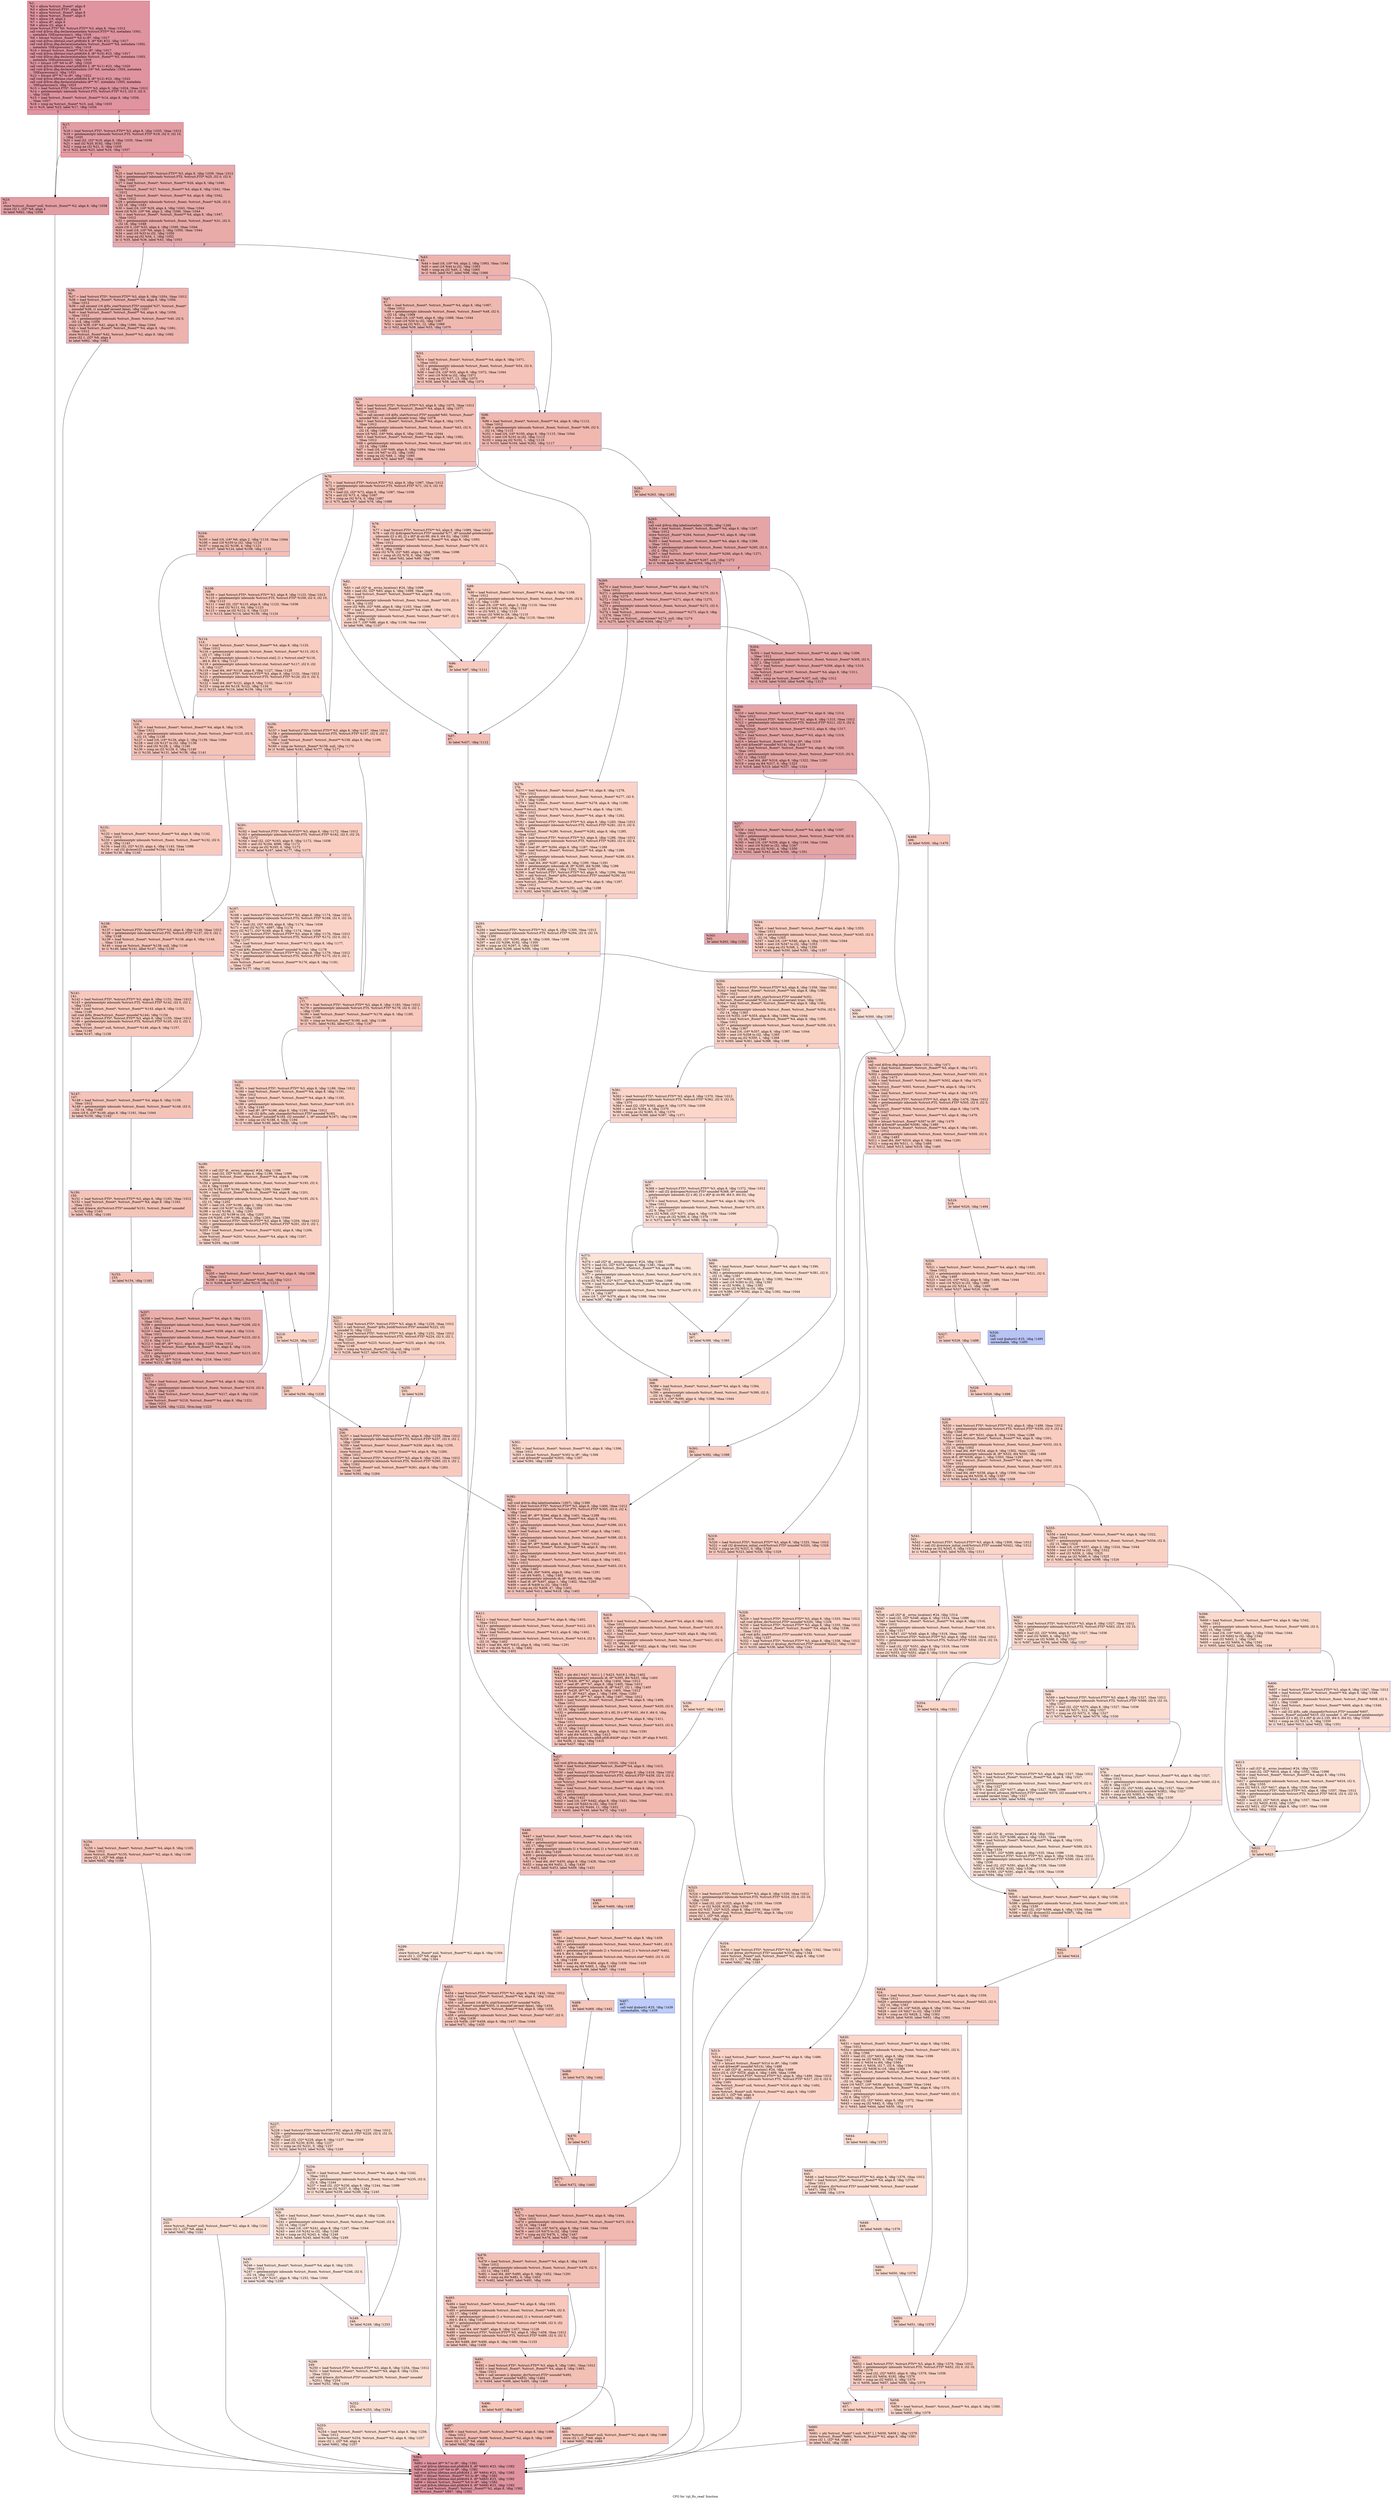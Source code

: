 digraph "CFG for 'rpl_fts_read' function" {
	label="CFG for 'rpl_fts_read' function";

	Node0x2136020 [shape=record,color="#b70d28ff", style=filled, fillcolor="#b70d2870",label="{%1:\l  %2 = alloca %struct._ftsent*, align 8\l  %3 = alloca %struct.FTS*, align 8\l  %4 = alloca %struct._ftsent*, align 8\l  %5 = alloca %struct._ftsent*, align 8\l  %6 = alloca i16, align 2\l  %7 = alloca i8*, align 8\l  %8 = alloca i32, align 4\l  store %struct.FTS* %0, %struct.FTS** %3, align 8, !tbaa !1012\l  call void @llvm.dbg.declare(metadata %struct.FTS** %3, metadata !1001,\l... metadata !DIExpression()), !dbg !1016\l  %9 = bitcast %struct._ftsent** %4 to i8*, !dbg !1017\l  call void @llvm.lifetime.start.p0i8(i64 8, i8* %9) #23, !dbg !1017\l  call void @llvm.dbg.declare(metadata %struct._ftsent** %4, metadata !1002,\l... metadata !DIExpression()), !dbg !1018\l  %10 = bitcast %struct._ftsent** %5 to i8*, !dbg !1017\l  call void @llvm.lifetime.start.p0i8(i64 8, i8* %10) #23, !dbg !1017\l  call void @llvm.dbg.declare(metadata %struct._ftsent** %5, metadata !1003,\l... metadata !DIExpression()), !dbg !1019\l  %11 = bitcast i16* %6 to i8*, !dbg !1020\l  call void @llvm.lifetime.start.p0i8(i64 2, i8* %11) #23, !dbg !1020\l  call void @llvm.dbg.declare(metadata i16* %6, metadata !1004, metadata\l... !DIExpression()), !dbg !1021\l  %12 = bitcast i8** %7 to i8*, !dbg !1022\l  call void @llvm.lifetime.start.p0i8(i64 8, i8* %12) #23, !dbg !1022\l  call void @llvm.dbg.declare(metadata i8** %7, metadata !1005, metadata\l... !DIExpression()), !dbg !1023\l  %13 = load %struct.FTS*, %struct.FTS** %3, align 8, !dbg !1024, !tbaa !1012\l  %14 = getelementptr inbounds %struct.FTS, %struct.FTS* %13, i32 0, i32 0,\l... !dbg !1026\l  %15 = load %struct._ftsent*, %struct._ftsent** %14, align 8, !dbg !1026,\l... !tbaa !1027\l  %16 = icmp eq %struct._ftsent* %15, null, !dbg !1033\l  br i1 %16, label %23, label %17, !dbg !1034\l|{<s0>T|<s1>F}}"];
	Node0x2136020:s0 -> Node0x21364f0;
	Node0x2136020:s1 -> Node0x21364a0;
	Node0x21364a0 [shape=record,color="#b70d28ff", style=filled, fillcolor="#be242e70",label="{%17:\l17:                                               \l  %18 = load %struct.FTS*, %struct.FTS** %3, align 8, !dbg !1035, !tbaa !1012\l  %19 = getelementptr inbounds %struct.FTS, %struct.FTS* %18, i32 0, i32 10,\l... !dbg !1035\l  %20 = load i32, i32* %19, align 8, !dbg !1035, !tbaa !1036\l  %21 = and i32 %20, 8192, !dbg !1035\l  %22 = icmp ne i32 %21, 0, !dbg !1035\l  br i1 %22, label %23, label %24, !dbg !1037\l|{<s0>T|<s1>F}}"];
	Node0x21364a0:s0 -> Node0x21364f0;
	Node0x21364a0:s1 -> Node0x2136540;
	Node0x21364f0 [shape=record,color="#b70d28ff", style=filled, fillcolor="#be242e70",label="{%23:\l23:                                               \l  store %struct._ftsent* null, %struct._ftsent** %2, align 8, !dbg !1038\l  store i32 1, i32* %8, align 4\l  br label %662, !dbg !1038\l}"];
	Node0x21364f0 -> Node0x2138d90;
	Node0x2136540 [shape=record,color="#3d50c3ff", style=filled, fillcolor="#cc403a70",label="{%24:\l24:                                               \l  %25 = load %struct.FTS*, %struct.FTS** %3, align 8, !dbg !1039, !tbaa !1012\l  %26 = getelementptr inbounds %struct.FTS, %struct.FTS* %25, i32 0, i32 0,\l... !dbg !1040\l  %27 = load %struct._ftsent*, %struct._ftsent** %26, align 8, !dbg !1040,\l... !tbaa !1027\l  store %struct._ftsent* %27, %struct._ftsent** %4, align 8, !dbg !1041, !tbaa\l... !1012\l  %28 = load %struct._ftsent*, %struct._ftsent** %4, align 8, !dbg !1042,\l... !tbaa !1012\l  %29 = getelementptr inbounds %struct._ftsent, %struct._ftsent* %28, i32 0,\l... i32 16, !dbg !1043\l  %30 = load i16, i16* %29, align 4, !dbg !1043, !tbaa !1044\l  store i16 %30, i16* %6, align 2, !dbg !1046, !tbaa !1044\l  %31 = load %struct._ftsent*, %struct._ftsent** %4, align 8, !dbg !1047,\l... !tbaa !1012\l  %32 = getelementptr inbounds %struct._ftsent, %struct._ftsent* %31, i32 0,\l... i32 16, !dbg !1048\l  store i16 3, i16* %32, align 4, !dbg !1049, !tbaa !1044\l  %33 = load i16, i16* %6, align 2, !dbg !1050, !tbaa !1044\l  %34 = zext i16 %33 to i32, !dbg !1050\l  %35 = icmp eq i32 %34, 1, !dbg !1052\l  br i1 %35, label %36, label %43, !dbg !1053\l|{<s0>T|<s1>F}}"];
	Node0x2136540:s0 -> Node0x2136590;
	Node0x2136540:s1 -> Node0x21365e0;
	Node0x2136590 [shape=record,color="#3d50c3ff", style=filled, fillcolor="#d6524470",label="{%36:\l36:                                               \l  %37 = load %struct.FTS*, %struct.FTS** %3, align 8, !dbg !1054, !tbaa !1012\l  %38 = load %struct._ftsent*, %struct._ftsent** %4, align 8, !dbg !1056,\l... !tbaa !1012\l  %39 = call zeroext i16 @fts_stat(%struct.FTS* noundef %37, %struct._ftsent*\l... noundef %38, i1 noundef zeroext false), !dbg !1057\l  %40 = load %struct._ftsent*, %struct._ftsent** %4, align 8, !dbg !1058,\l... !tbaa !1012\l  %41 = getelementptr inbounds %struct._ftsent, %struct._ftsent* %40, i32 0,\l... i32 14, !dbg !1059\l  store i16 %39, i16* %41, align 8, !dbg !1060, !tbaa !1044\l  %42 = load %struct._ftsent*, %struct._ftsent** %4, align 8, !dbg !1061,\l... !tbaa !1012\l  store %struct._ftsent* %42, %struct._ftsent** %2, align 8, !dbg !1062\l  store i32 1, i32* %8, align 4\l  br label %662, !dbg !1062\l}"];
	Node0x2136590 -> Node0x2138d90;
	Node0x21365e0 [shape=record,color="#3d50c3ff", style=filled, fillcolor="#d6524470",label="{%43:\l43:                                               \l  %44 = load i16, i16* %6, align 2, !dbg !1063, !tbaa !1044\l  %45 = zext i16 %44 to i32, !dbg !1063\l  %46 = icmp eq i32 %45, 2, !dbg !1065\l  br i1 %46, label %47, label %98, !dbg !1066\l|{<s0>T|<s1>F}}"];
	Node0x21365e0:s0 -> Node0x2136630;
	Node0x21365e0:s1 -> Node0x2136900;
	Node0x2136630 [shape=record,color="#3d50c3ff", style=filled, fillcolor="#de614d70",label="{%47:\l47:                                               \l  %48 = load %struct._ftsent*, %struct._ftsent** %4, align 8, !dbg !1067,\l... !tbaa !1012\l  %49 = getelementptr inbounds %struct._ftsent, %struct._ftsent* %48, i32 0,\l... i32 14, !dbg !1068\l  %50 = load i16, i16* %49, align 8, !dbg !1068, !tbaa !1044\l  %51 = zext i16 %50 to i32, !dbg !1067\l  %52 = icmp eq i32 %51, 12, !dbg !1069\l  br i1 %52, label %59, label %53, !dbg !1070\l|{<s0>T|<s1>F}}"];
	Node0x2136630:s0 -> Node0x21366d0;
	Node0x2136630:s1 -> Node0x2136680;
	Node0x2136680 [shape=record,color="#3d50c3ff", style=filled, fillcolor="#e8765c70",label="{%53:\l53:                                               \l  %54 = load %struct._ftsent*, %struct._ftsent** %4, align 8, !dbg !1071,\l... !tbaa !1012\l  %55 = getelementptr inbounds %struct._ftsent, %struct._ftsent* %54, i32 0,\l... i32 14, !dbg !1072\l  %56 = load i16, i16* %55, align 8, !dbg !1072, !tbaa !1044\l  %57 = zext i16 %56 to i32, !dbg !1071\l  %58 = icmp eq i32 %57, 13, !dbg !1073\l  br i1 %58, label %59, label %98, !dbg !1074\l|{<s0>T|<s1>F}}"];
	Node0x2136680:s0 -> Node0x21366d0;
	Node0x2136680:s1 -> Node0x2136900;
	Node0x21366d0 [shape=record,color="#3d50c3ff", style=filled, fillcolor="#e36c5570",label="{%59:\l59:                                               \l  %60 = load %struct.FTS*, %struct.FTS** %3, align 8, !dbg !1075, !tbaa !1012\l  %61 = load %struct._ftsent*, %struct._ftsent** %4, align 8, !dbg !1077,\l... !tbaa !1012\l  %62 = call zeroext i16 @fts_stat(%struct.FTS* noundef %60, %struct._ftsent*\l... noundef %61, i1 noundef zeroext true), !dbg !1078\l  %63 = load %struct._ftsent*, %struct._ftsent** %4, align 8, !dbg !1079,\l... !tbaa !1012\l  %64 = getelementptr inbounds %struct._ftsent, %struct._ftsent* %63, i32 0,\l... i32 14, !dbg !1080\l  store i16 %62, i16* %64, align 8, !dbg !1081, !tbaa !1044\l  %65 = load %struct._ftsent*, %struct._ftsent** %4, align 8, !dbg !1082,\l... !tbaa !1012\l  %66 = getelementptr inbounds %struct._ftsent, %struct._ftsent* %65, i32 0,\l... i32 14, !dbg !1084\l  %67 = load i16, i16* %66, align 8, !dbg !1084, !tbaa !1044\l  %68 = zext i16 %67 to i32, !dbg !1082\l  %69 = icmp eq i32 %68, 1, !dbg !1085\l  br i1 %69, label %70, label %97, !dbg !1086\l|{<s0>T|<s1>F}}"];
	Node0x21366d0:s0 -> Node0x2136720;
	Node0x21366d0:s1 -> Node0x21368b0;
	Node0x2136720 [shape=record,color="#3d50c3ff", style=filled, fillcolor="#e97a5f70",label="{%70:\l70:                                               \l  %71 = load %struct.FTS*, %struct.FTS** %3, align 8, !dbg !1087, !tbaa !1012\l  %72 = getelementptr inbounds %struct.FTS, %struct.FTS* %71, i32 0, i32 10,\l... !dbg !1087\l  %73 = load i32, i32* %72, align 8, !dbg !1087, !tbaa !1036\l  %74 = and i32 %73, 4, !dbg !1087\l  %75 = icmp ne i32 %74, 0, !dbg !1087\l  br i1 %75, label %97, label %76, !dbg !1088\l|{<s0>T|<s1>F}}"];
	Node0x2136720:s0 -> Node0x21368b0;
	Node0x2136720:s1 -> Node0x2136770;
	Node0x2136770 [shape=record,color="#3d50c3ff", style=filled, fillcolor="#ef886b70",label="{%76:\l76:                                               \l  %77 = load %struct.FTS*, %struct.FTS** %3, align 8, !dbg !1089, !tbaa !1012\l  %78 = call i32 @diropen(%struct.FTS* noundef %77, i8* noundef getelementptr\l... inbounds ([2 x i8], [2 x i8]* @.str.99, i64 0, i64 0)), !dbg !1092\l  %79 = load %struct._ftsent*, %struct._ftsent** %4, align 8, !dbg !1093,\l... !tbaa !1012\l  %80 = getelementptr inbounds %struct._ftsent, %struct._ftsent* %79, i32 0,\l... i32 9, !dbg !1094\l  store i32 %78, i32* %80, align 4, !dbg !1095, !tbaa !1096\l  %81 = icmp slt i32 %78, 0, !dbg !1097\l  br i1 %81, label %82, label %89, !dbg !1098\l|{<s0>T|<s1>F}}"];
	Node0x2136770:s0 -> Node0x21367c0;
	Node0x2136770:s1 -> Node0x2136810;
	Node0x21367c0 [shape=record,color="#3d50c3ff", style=filled, fillcolor="#f59c7d70",label="{%82:\l82:                                               \l  %83 = call i32* @__errno_location() #24, !dbg !1099\l  %84 = load i32, i32* %83, align 4, !dbg !1099, !tbaa !1096\l  %85 = load %struct._ftsent*, %struct._ftsent** %4, align 8, !dbg !1101,\l... !tbaa !1012\l  %86 = getelementptr inbounds %struct._ftsent, %struct._ftsent* %85, i32 0,\l... i32 8, !dbg !1102\l  store i32 %84, i32* %86, align 8, !dbg !1103, !tbaa !1096\l  %87 = load %struct._ftsent*, %struct._ftsent** %4, align 8, !dbg !1104,\l... !tbaa !1012\l  %88 = getelementptr inbounds %struct._ftsent, %struct._ftsent* %87, i32 0,\l... i32 14, !dbg !1105\l  store i16 7, i16* %88, align 8, !dbg !1106, !tbaa !1044\l  br label %96, !dbg !1107\l}"];
	Node0x21367c0 -> Node0x2136860;
	Node0x2136810 [shape=record,color="#3d50c3ff", style=filled, fillcolor="#f3947570",label="{%89:\l89:                                               \l  %90 = load %struct._ftsent*, %struct._ftsent** %4, align 8, !dbg !1108,\l... !tbaa !1012\l  %91 = getelementptr inbounds %struct._ftsent, %struct._ftsent* %90, i32 0,\l... i32 15, !dbg !1109\l  %92 = load i16, i16* %91, align 2, !dbg !1110, !tbaa !1044\l  %93 = zext i16 %92 to i32, !dbg !1110\l  %94 = or i32 %93, 2, !dbg !1110\l  %95 = trunc i32 %94 to i16, !dbg !1110\l  store i16 %95, i16* %91, align 2, !dbg !1110, !tbaa !1044\l  br label %96\l}"];
	Node0x2136810 -> Node0x2136860;
	Node0x2136860 [shape=record,color="#3d50c3ff", style=filled, fillcolor="#ef886b70",label="{%96:\l96:                                               \l  br label %97, !dbg !1111\l}"];
	Node0x2136860 -> Node0x21368b0;
	Node0x21368b0 [shape=record,color="#3d50c3ff", style=filled, fillcolor="#e36c5570",label="{%97:\l97:                                               \l  br label %437, !dbg !1112\l}"];
	Node0x21368b0 -> Node0x2137d50;
	Node0x2136900 [shape=record,color="#3d50c3ff", style=filled, fillcolor="#dc5d4a70",label="{%98:\l98:                                               \l  %99 = load %struct._ftsent*, %struct._ftsent** %4, align 8, !dbg !1113,\l... !tbaa !1012\l  %100 = getelementptr inbounds %struct._ftsent, %struct._ftsent* %99, i32 0,\l... i32 14, !dbg !1115\l  %101 = load i16, i16* %100, align 8, !dbg !1115, !tbaa !1044\l  %102 = zext i16 %101 to i32, !dbg !1113\l  %103 = icmp eq i32 %102, 1, !dbg !1116\l  br i1 %103, label %104, label %262, !dbg !1117\l|{<s0>T|<s1>F}}"];
	Node0x2136900:s0 -> Node0x2136950;
	Node0x2136900:s1 -> Node0x21373f0;
	Node0x2136950 [shape=record,color="#3d50c3ff", style=filled, fillcolor="#e5705870",label="{%104:\l104:                                              \l  %105 = load i16, i16* %6, align 2, !dbg !1118, !tbaa !1044\l  %106 = zext i16 %105 to i32, !dbg !1118\l  %107 = icmp eq i32 %106, 4, !dbg !1121\l  br i1 %107, label %124, label %108, !dbg !1122\l|{<s0>T|<s1>F}}"];
	Node0x2136950:s0 -> Node0x2136a40;
	Node0x2136950:s1 -> Node0x21369a0;
	Node0x21369a0 [shape=record,color="#3d50c3ff", style=filled, fillcolor="#ec7f6370",label="{%108:\l108:                                              \l  %109 = load %struct.FTS*, %struct.FTS** %3, align 8, !dbg !1123, !tbaa !1012\l  %110 = getelementptr inbounds %struct.FTS, %struct.FTS* %109, i32 0, i32 10,\l... !dbg !1123\l  %111 = load i32, i32* %110, align 8, !dbg !1123, !tbaa !1036\l  %112 = and i32 %111, 64, !dbg !1123\l  %113 = icmp ne i32 %112, 0, !dbg !1123\l  br i1 %113, label %114, label %156, !dbg !1124\l|{<s0>T|<s1>F}}"];
	Node0x21369a0:s0 -> Node0x21369f0;
	Node0x21369a0:s1 -> Node0x2136cc0;
	Node0x21369f0 [shape=record,color="#3d50c3ff", style=filled, fillcolor="#f08b6e70",label="{%114:\l114:                                              \l  %115 = load %struct._ftsent*, %struct._ftsent** %4, align 8, !dbg !1125,\l... !tbaa !1012\l  %116 = getelementptr inbounds %struct._ftsent, %struct._ftsent* %115, i32 0,\l... i32 17, !dbg !1126\l  %117 = getelementptr inbounds [1 x %struct.stat], [1 x %struct.stat]* %116,\l... i64 0, i64 0, !dbg !1127\l  %118 = getelementptr inbounds %struct.stat, %struct.stat* %117, i32 0, i32\l... 0, !dbg !1127\l  %119 = load i64, i64* %118, align 8, !dbg !1127, !tbaa !1128\l  %120 = load %struct.FTS*, %struct.FTS** %3, align 8, !dbg !1131, !tbaa !1012\l  %121 = getelementptr inbounds %struct.FTS, %struct.FTS* %120, i32 0, i32 3,\l... !dbg !1132\l  %122 = load i64, i64* %121, align 8, !dbg !1132, !tbaa !1133\l  %123 = icmp ne i64 %119, %122, !dbg !1134\l  br i1 %123, label %124, label %156, !dbg !1135\l|{<s0>T|<s1>F}}"];
	Node0x21369f0:s0 -> Node0x2136a40;
	Node0x21369f0:s1 -> Node0x2136cc0;
	Node0x2136a40 [shape=record,color="#3d50c3ff", style=filled, fillcolor="#e97a5f70",label="{%124:\l124:                                              \l  %125 = load %struct._ftsent*, %struct._ftsent** %4, align 8, !dbg !1136,\l... !tbaa !1012\l  %126 = getelementptr inbounds %struct._ftsent, %struct._ftsent* %125, i32 0,\l... i32 15, !dbg !1139\l  %127 = load i16, i16* %126, align 2, !dbg !1139, !tbaa !1044\l  %128 = zext i16 %127 to i32, !dbg !1136\l  %129 = and i32 %128, 2, !dbg !1140\l  %130 = icmp ne i32 %129, 0, !dbg !1140\l  br i1 %130, label %131, label %136, !dbg !1141\l|{<s0>T|<s1>F}}"];
	Node0x2136a40:s0 -> Node0x2136a90;
	Node0x2136a40:s1 -> Node0x2136ae0;
	Node0x2136a90 [shape=record,color="#3d50c3ff", style=filled, fillcolor="#ef886b70",label="{%131:\l131:                                              \l  %132 = load %struct._ftsent*, %struct._ftsent** %4, align 8, !dbg !1142,\l... !tbaa !1012\l  %133 = getelementptr inbounds %struct._ftsent, %struct._ftsent* %132, i32 0,\l... i32 9, !dbg !1143\l  %134 = load i32, i32* %133, align 4, !dbg !1143, !tbaa !1096\l  %135 = call i32 @close(i32 noundef %134), !dbg !1144\l  br label %136, !dbg !1145\l}"];
	Node0x2136a90 -> Node0x2136ae0;
	Node0x2136ae0 [shape=record,color="#3d50c3ff", style=filled, fillcolor="#e97a5f70",label="{%136:\l136:                                              \l  %137 = load %struct.FTS*, %struct.FTS** %3, align 8, !dbg !1146, !tbaa !1012\l  %138 = getelementptr inbounds %struct.FTS, %struct.FTS* %137, i32 0, i32 1,\l... !dbg !1148\l  %139 = load %struct._ftsent*, %struct._ftsent** %138, align 8, !dbg !1148,\l... !tbaa !1149\l  %140 = icmp ne %struct._ftsent* %139, null, !dbg !1146\l  br i1 %140, label %141, label %147, !dbg !1150\l|{<s0>T|<s1>F}}"];
	Node0x2136ae0:s0 -> Node0x2136b30;
	Node0x2136ae0:s1 -> Node0x2136b80;
	Node0x2136b30 [shape=record,color="#3d50c3ff", style=filled, fillcolor="#ed836670",label="{%141:\l141:                                              \l  %142 = load %struct.FTS*, %struct.FTS** %3, align 8, !dbg !1151, !tbaa !1012\l  %143 = getelementptr inbounds %struct.FTS, %struct.FTS* %142, i32 0, i32 1,\l... !dbg !1153\l  %144 = load %struct._ftsent*, %struct._ftsent** %143, align 8, !dbg !1153,\l... !tbaa !1149\l  call void @fts_lfree(%struct._ftsent* noundef %144), !dbg !1154\l  %145 = load %struct.FTS*, %struct.FTS** %3, align 8, !dbg !1155, !tbaa !1012\l  %146 = getelementptr inbounds %struct.FTS, %struct.FTS* %145, i32 0, i32 1,\l... !dbg !1156\l  store %struct._ftsent* null, %struct._ftsent** %146, align 8, !dbg !1157,\l... !tbaa !1149\l  br label %147, !dbg !1158\l}"];
	Node0x2136b30 -> Node0x2136b80;
	Node0x2136b80 [shape=record,color="#3d50c3ff", style=filled, fillcolor="#e97a5f70",label="{%147:\l147:                                              \l  %148 = load %struct._ftsent*, %struct._ftsent** %4, align 8, !dbg !1159,\l... !tbaa !1012\l  %149 = getelementptr inbounds %struct._ftsent, %struct._ftsent* %148, i32 0,\l... i32 14, !dbg !1160\l  store i16 6, i16* %149, align 8, !dbg !1161, !tbaa !1044\l  br label %150, !dbg !1162\l}"];
	Node0x2136b80 -> Node0x2136bd0;
	Node0x2136bd0 [shape=record,color="#3d50c3ff", style=filled, fillcolor="#e97a5f70",label="{%150:\l150:                                              \l  %151 = load %struct.FTS*, %struct.FTS** %3, align 8, !dbg !1163, !tbaa !1012\l  %152 = load %struct._ftsent*, %struct._ftsent** %4, align 8, !dbg !1163,\l... !tbaa !1012\l  call void @leave_dir(%struct.FTS* noundef %151, %struct._ftsent* noundef\l... %152), !dbg !1163\l  br label %153, !dbg !1163\l}"];
	Node0x2136bd0 -> Node0x2136c20;
	Node0x2136c20 [shape=record,color="#3d50c3ff", style=filled, fillcolor="#e97a5f70",label="{%153:\l153:                                              \l  br label %154, !dbg !1163\l}"];
	Node0x2136c20 -> Node0x2136c70;
	Node0x2136c70 [shape=record,color="#3d50c3ff", style=filled, fillcolor="#e97a5f70",label="{%154:\l154:                                              \l  %155 = load %struct._ftsent*, %struct._ftsent** %4, align 8, !dbg !1165,\l... !tbaa !1012\l  store %struct._ftsent* %155, %struct._ftsent** %2, align 8, !dbg !1166\l  store i32 1, i32* %8, align 4\l  br label %662, !dbg !1166\l}"];
	Node0x2136c70 -> Node0x2138d90;
	Node0x2136cc0 [shape=record,color="#3d50c3ff", style=filled, fillcolor="#ed836670",label="{%156:\l156:                                              \l  %157 = load %struct.FTS*, %struct.FTS** %3, align 8, !dbg !1167, !tbaa !1012\l  %158 = getelementptr inbounds %struct.FTS, %struct.FTS* %157, i32 0, i32 1,\l... !dbg !1169\l  %159 = load %struct._ftsent*, %struct._ftsent** %158, align 8, !dbg !1169,\l... !tbaa !1149\l  %160 = icmp ne %struct._ftsent* %159, null, !dbg !1170\l  br i1 %160, label %161, label %177, !dbg !1171\l|{<s0>T|<s1>F}}"];
	Node0x2136cc0:s0 -> Node0x2136d10;
	Node0x2136cc0:s1 -> Node0x2136db0;
	Node0x2136d10 [shape=record,color="#3d50c3ff", style=filled, fillcolor="#f2907270",label="{%161:\l161:                                              \l  %162 = load %struct.FTS*, %struct.FTS** %3, align 8, !dbg !1172, !tbaa !1012\l  %163 = getelementptr inbounds %struct.FTS, %struct.FTS* %162, i32 0, i32 10,\l... !dbg !1172\l  %164 = load i32, i32* %163, align 8, !dbg !1172, !tbaa !1036\l  %165 = and i32 %164, 4096, !dbg !1172\l  %166 = icmp ne i32 %165, 0, !dbg !1172\l  br i1 %166, label %167, label %177, !dbg !1173\l|{<s0>T|<s1>F}}"];
	Node0x2136d10:s0 -> Node0x2136d60;
	Node0x2136d10:s1 -> Node0x2136db0;
	Node0x2136d60 [shape=record,color="#3d50c3ff", style=filled, fillcolor="#f59c7d70",label="{%167:\l167:                                              \l  %168 = load %struct.FTS*, %struct.FTS** %3, align 8, !dbg !1174, !tbaa !1012\l  %169 = getelementptr inbounds %struct.FTS, %struct.FTS* %168, i32 0, i32 10,\l... !dbg !1174\l  %170 = load i32, i32* %169, align 8, !dbg !1174, !tbaa !1036\l  %171 = and i32 %170, -4097, !dbg !1174\l  store i32 %171, i32* %169, align 8, !dbg !1174, !tbaa !1036\l  %172 = load %struct.FTS*, %struct.FTS** %3, align 8, !dbg !1176, !tbaa !1012\l  %173 = getelementptr inbounds %struct.FTS, %struct.FTS* %172, i32 0, i32 1,\l... !dbg !1177\l  %174 = load %struct._ftsent*, %struct._ftsent** %173, align 8, !dbg !1177,\l... !tbaa !1149\l  call void @fts_lfree(%struct._ftsent* noundef %174), !dbg !1178\l  %175 = load %struct.FTS*, %struct.FTS** %3, align 8, !dbg !1179, !tbaa !1012\l  %176 = getelementptr inbounds %struct.FTS, %struct.FTS* %175, i32 0, i32 1,\l... !dbg !1180\l  store %struct._ftsent* null, %struct._ftsent** %176, align 8, !dbg !1181,\l... !tbaa !1149\l  br label %177, !dbg !1182\l}"];
	Node0x2136d60 -> Node0x2136db0;
	Node0x2136db0 [shape=record,color="#3d50c3ff", style=filled, fillcolor="#ed836670",label="{%177:\l177:                                              \l  %178 = load %struct.FTS*, %struct.FTS** %3, align 8, !dbg !1183, !tbaa !1012\l  %179 = getelementptr inbounds %struct.FTS, %struct.FTS* %178, i32 0, i32 1,\l... !dbg !1185\l  %180 = load %struct._ftsent*, %struct._ftsent** %179, align 8, !dbg !1185,\l... !tbaa !1149\l  %181 = icmp ne %struct._ftsent* %180, null, !dbg !1186\l  br i1 %181, label %182, label %221, !dbg !1187\l|{<s0>T|<s1>F}}"];
	Node0x2136db0:s0 -> Node0x2136e00;
	Node0x2136db0:s1 -> Node0x2137030;
	Node0x2136e00 [shape=record,color="#3d50c3ff", style=filled, fillcolor="#f2907270",label="{%182:\l182:                                              \l  %183 = load %struct.FTS*, %struct.FTS** %3, align 8, !dbg !1188, !tbaa !1012\l  %184 = load %struct._ftsent*, %struct._ftsent** %4, align 8, !dbg !1191,\l... !tbaa !1012\l  %185 = load %struct._ftsent*, %struct._ftsent** %4, align 8, !dbg !1192,\l... !tbaa !1012\l  %186 = getelementptr inbounds %struct._ftsent, %struct._ftsent* %185, i32 0,\l... i32 6, !dbg !1193\l  %187 = load i8*, i8** %186, align 8, !dbg !1193, !tbaa !1012\l  %188 = call i32 @fts_safe_changedir(%struct.FTS* noundef %183,\l... %struct._ftsent* noundef %184, i32 noundef -1, i8* noundef %187), !dbg !1194\l  %189 = icmp ne i32 %188, 0, !dbg !1194\l  br i1 %189, label %190, label %220, !dbg !1195\l|{<s0>T|<s1>F}}"];
	Node0x2136e00:s0 -> Node0x2136e50;
	Node0x2136e00:s1 -> Node0x2136fe0;
	Node0x2136e50 [shape=record,color="#3d50c3ff", style=filled, fillcolor="#f4987a70",label="{%190:\l190:                                              \l  %191 = call i32* @__errno_location() #24, !dbg !1196\l  %192 = load i32, i32* %191, align 4, !dbg !1196, !tbaa !1096\l  %193 = load %struct._ftsent*, %struct._ftsent** %4, align 8, !dbg !1198,\l... !tbaa !1012\l  %194 = getelementptr inbounds %struct._ftsent, %struct._ftsent* %193, i32 0,\l... i32 8, !dbg !1199\l  store i32 %192, i32* %194, align 8, !dbg !1200, !tbaa !1096\l  %195 = load %struct._ftsent*, %struct._ftsent** %4, align 8, !dbg !1201,\l... !tbaa !1012\l  %196 = getelementptr inbounds %struct._ftsent, %struct._ftsent* %195, i32 0,\l... i32 15, !dbg !1202\l  %197 = load i16, i16* %196, align 2, !dbg !1203, !tbaa !1044\l  %198 = zext i16 %197 to i32, !dbg !1203\l  %199 = or i32 %198, 1, !dbg !1203\l  %200 = trunc i32 %199 to i16, !dbg !1203\l  store i16 %200, i16* %196, align 2, !dbg !1203, !tbaa !1044\l  %201 = load %struct.FTS*, %struct.FTS** %3, align 8, !dbg !1204, !tbaa !1012\l  %202 = getelementptr inbounds %struct.FTS, %struct.FTS* %201, i32 0, i32 1,\l... !dbg !1206\l  %203 = load %struct._ftsent*, %struct._ftsent** %202, align 8, !dbg !1206,\l... !tbaa !1149\l  store %struct._ftsent* %203, %struct._ftsent** %4, align 8, !dbg !1207,\l... !tbaa !1012\l  br label %204, !dbg !1208\l}"];
	Node0x2136e50 -> Node0x2136ea0;
	Node0x2136ea0 [shape=record,color="#3d50c3ff", style=filled, fillcolor="#d0473d70",label="{%204:\l204:                                              \l  %205 = load %struct._ftsent*, %struct._ftsent** %4, align 8, !dbg !1209,\l... !tbaa !1012\l  %206 = icmp ne %struct._ftsent* %205, null, !dbg !1211\l  br i1 %206, label %207, label %219, !dbg !1212\l|{<s0>T|<s1>F}}"];
	Node0x2136ea0:s0 -> Node0x2136ef0;
	Node0x2136ea0:s1 -> Node0x2136f90;
	Node0x2136ef0 [shape=record,color="#3d50c3ff", style=filled, fillcolor="#d0473d70",label="{%207:\l207:                                              \l  %208 = load %struct._ftsent*, %struct._ftsent** %4, align 8, !dbg !1213,\l... !tbaa !1012\l  %209 = getelementptr inbounds %struct._ftsent, %struct._ftsent* %208, i32 0,\l... i32 1, !dbg !1214\l  %210 = load %struct._ftsent*, %struct._ftsent** %209, align 8, !dbg !1214,\l... !tbaa !1012\l  %211 = getelementptr inbounds %struct._ftsent, %struct._ftsent* %210, i32 0,\l... i32 6, !dbg !1215\l  %212 = load i8*, i8** %211, align 8, !dbg !1215, !tbaa !1012\l  %213 = load %struct._ftsent*, %struct._ftsent** %4, align 8, !dbg !1216,\l... !tbaa !1012\l  %214 = getelementptr inbounds %struct._ftsent, %struct._ftsent* %213, i32 0,\l... i32 6, !dbg !1217\l  store i8* %212, i8** %214, align 8, !dbg !1218, !tbaa !1012\l  br label %215, !dbg !1216\l}"];
	Node0x2136ef0 -> Node0x2136f40;
	Node0x2136f40 [shape=record,color="#3d50c3ff", style=filled, fillcolor="#d0473d70",label="{%215:\l215:                                              \l  %216 = load %struct._ftsent*, %struct._ftsent** %4, align 8, !dbg !1219,\l... !tbaa !1012\l  %217 = getelementptr inbounds %struct._ftsent, %struct._ftsent* %216, i32 0,\l... i32 2, !dbg !1220\l  %218 = load %struct._ftsent*, %struct._ftsent** %217, align 8, !dbg !1220,\l... !tbaa !1012\l  store %struct._ftsent* %218, %struct._ftsent** %4, align 8, !dbg !1221,\l... !tbaa !1012\l  br label %204, !dbg !1222, !llvm.loop !1223\l}"];
	Node0x2136f40 -> Node0x2136ea0;
	Node0x2136f90 [shape=record,color="#3d50c3ff", style=filled, fillcolor="#f4987a70",label="{%219:\l219:                                              \l  br label %220, !dbg !1227\l}"];
	Node0x2136f90 -> Node0x2136fe0;
	Node0x2136fe0 [shape=record,color="#3d50c3ff", style=filled, fillcolor="#f2907270",label="{%220:\l220:                                              \l  br label %256, !dbg !1228\l}"];
	Node0x2136fe0 -> Node0x21373a0;
	Node0x2137030 [shape=record,color="#3d50c3ff", style=filled, fillcolor="#f4987a70",label="{%221:\l221:                                              \l  %222 = load %struct.FTS*, %struct.FTS** %3, align 8, !dbg !1229, !tbaa !1012\l  %223 = call %struct._ftsent* @fts_build(%struct.FTS* noundef %222, i32\l... noundef 3), !dbg !1231\l  %224 = load %struct.FTS*, %struct.FTS** %3, align 8, !dbg !1232, !tbaa !1012\l  %225 = getelementptr inbounds %struct.FTS, %struct.FTS* %224, i32 0, i32 1,\l... !dbg !1233\l  store %struct._ftsent* %223, %struct._ftsent** %225, align 8, !dbg !1234,\l... !tbaa !1149\l  %226 = icmp eq %struct._ftsent* %223, null, !dbg !1235\l  br i1 %226, label %227, label %255, !dbg !1236\l|{<s0>T|<s1>F}}"];
	Node0x2137030:s0 -> Node0x2137080;
	Node0x2137030:s1 -> Node0x2137350;
	Node0x2137080 [shape=record,color="#3d50c3ff", style=filled, fillcolor="#f7ac8e70",label="{%227:\l227:                                              \l  %228 = load %struct.FTS*, %struct.FTS** %3, align 8, !dbg !1237, !tbaa !1012\l  %229 = getelementptr inbounds %struct.FTS, %struct.FTS* %228, i32 0, i32 10,\l... !dbg !1237\l  %230 = load i32, i32* %229, align 8, !dbg !1237, !tbaa !1036\l  %231 = and i32 %230, 8192, !dbg !1237\l  %232 = icmp ne i32 %231, 0, !dbg !1237\l  br i1 %232, label %233, label %234, !dbg !1240\l|{<s0>T|<s1>F}}"];
	Node0x2137080:s0 -> Node0x21370d0;
	Node0x2137080:s1 -> Node0x2137120;
	Node0x21370d0 [shape=record,color="#3d50c3ff", style=filled, fillcolor="#f7b59970",label="{%233:\l233:                                              \l  store %struct._ftsent* null, %struct._ftsent** %2, align 8, !dbg !1241\l  store i32 1, i32* %8, align 4\l  br label %662, !dbg !1241\l}"];
	Node0x21370d0 -> Node0x2138d90;
	Node0x2137120 [shape=record,color="#3d50c3ff", style=filled, fillcolor="#f7b59970",label="{%234:\l234:                                              \l  %235 = load %struct._ftsent*, %struct._ftsent** %4, align 8, !dbg !1242,\l... !tbaa !1012\l  %236 = getelementptr inbounds %struct._ftsent, %struct._ftsent* %235, i32 0,\l... i32 8, !dbg !1244\l  %237 = load i32, i32* %236, align 8, !dbg !1244, !tbaa !1096\l  %238 = icmp ne i32 %237, 0, !dbg !1242\l  br i1 %238, label %239, label %248, !dbg !1245\l|{<s0>T|<s1>F}}"];
	Node0x2137120:s0 -> Node0x2137170;
	Node0x2137120:s1 -> Node0x2137210;
	Node0x2137170 [shape=record,color="#3d50c3ff", style=filled, fillcolor="#f7bca170",label="{%239:\l239:                                              \l  %240 = load %struct._ftsent*, %struct._ftsent** %4, align 8, !dbg !1246,\l... !tbaa !1012\l  %241 = getelementptr inbounds %struct._ftsent, %struct._ftsent* %240, i32 0,\l... i32 14, !dbg !1247\l  %242 = load i16, i16* %241, align 8, !dbg !1247, !tbaa !1044\l  %243 = zext i16 %242 to i32, !dbg !1246\l  %244 = icmp ne i32 %243, 4, !dbg !1248\l  br i1 %244, label %245, label %248, !dbg !1249\l|{<s0>T|<s1>F}}"];
	Node0x2137170:s0 -> Node0x21371c0;
	Node0x2137170:s1 -> Node0x2137210;
	Node0x21371c0 [shape=record,color="#3d50c3ff", style=filled, fillcolor="#f3c7b170",label="{%245:\l245:                                              \l  %246 = load %struct._ftsent*, %struct._ftsent** %4, align 8, !dbg !1250,\l... !tbaa !1012\l  %247 = getelementptr inbounds %struct._ftsent, %struct._ftsent* %246, i32 0,\l... i32 14, !dbg !1251\l  store i16 7, i16* %247, align 8, !dbg !1252, !tbaa !1044\l  br label %248, !dbg !1250\l}"];
	Node0x21371c0 -> Node0x2137210;
	Node0x2137210 [shape=record,color="#3d50c3ff", style=filled, fillcolor="#f7b59970",label="{%248:\l248:                                              \l  br label %249, !dbg !1253\l}"];
	Node0x2137210 -> Node0x2137260;
	Node0x2137260 [shape=record,color="#3d50c3ff", style=filled, fillcolor="#f7b59970",label="{%249:\l249:                                              \l  %250 = load %struct.FTS*, %struct.FTS** %3, align 8, !dbg !1254, !tbaa !1012\l  %251 = load %struct._ftsent*, %struct._ftsent** %4, align 8, !dbg !1254,\l... !tbaa !1012\l  call void @leave_dir(%struct.FTS* noundef %250, %struct._ftsent* noundef\l... %251), !dbg !1254\l  br label %252, !dbg !1254\l}"];
	Node0x2137260 -> Node0x21372b0;
	Node0x21372b0 [shape=record,color="#3d50c3ff", style=filled, fillcolor="#f7b59970",label="{%252:\l252:                                              \l  br label %253, !dbg !1254\l}"];
	Node0x21372b0 -> Node0x2137300;
	Node0x2137300 [shape=record,color="#3d50c3ff", style=filled, fillcolor="#f7b59970",label="{%253:\l253:                                              \l  %254 = load %struct._ftsent*, %struct._ftsent** %4, align 8, !dbg !1256,\l... !tbaa !1012\l  store %struct._ftsent* %254, %struct._ftsent** %2, align 8, !dbg !1257\l  store i32 1, i32* %8, align 4\l  br label %662, !dbg !1257\l}"];
	Node0x2137300 -> Node0x2138d90;
	Node0x2137350 [shape=record,color="#3d50c3ff", style=filled, fillcolor="#f5a08170",label="{%255:\l255:                                              \l  br label %256\l}"];
	Node0x2137350 -> Node0x21373a0;
	Node0x21373a0 [shape=record,color="#3d50c3ff", style=filled, fillcolor="#ef886b70",label="{%256:\l256:                                              \l  %257 = load %struct.FTS*, %struct.FTS** %3, align 8, !dbg !1258, !tbaa !1012\l  %258 = getelementptr inbounds %struct.FTS, %struct.FTS* %257, i32 0, i32 1,\l... !dbg !1259\l  %259 = load %struct._ftsent*, %struct._ftsent** %258, align 8, !dbg !1259,\l... !tbaa !1149\l  store %struct._ftsent* %259, %struct._ftsent** %4, align 8, !dbg !1260,\l... !tbaa !1012\l  %260 = load %struct.FTS*, %struct.FTS** %3, align 8, !dbg !1261, !tbaa !1012\l  %261 = getelementptr inbounds %struct.FTS, %struct.FTS* %260, i32 0, i32 1,\l... !dbg !1262\l  store %struct._ftsent* null, %struct._ftsent** %261, align 8, !dbg !1263,\l... !tbaa !1149\l  br label %392, !dbg !1264\l}"];
	Node0x21373a0 -> Node0x2137c10;
	Node0x21373f0 [shape=record,color="#3d50c3ff", style=filled, fillcolor="#e5705870",label="{%262:\l262:                                              \l  br label %263, !dbg !1265\l}"];
	Node0x21373f0 -> Node0x2137440;
	Node0x2137440 [shape=record,color="#3d50c3ff", style=filled, fillcolor="#c5333470",label="{%263:\l263:                                              \l  call void @llvm.dbg.label(metadata !1006), !dbg !1266\l  %264 = load %struct._ftsent*, %struct._ftsent** %4, align 8, !dbg !1267,\l... !tbaa !1012\l  store %struct._ftsent* %264, %struct._ftsent** %5, align 8, !dbg !1268,\l... !tbaa !1012\l  %265 = load %struct._ftsent*, %struct._ftsent** %4, align 8, !dbg !1269,\l... !tbaa !1012\l  %266 = getelementptr inbounds %struct._ftsent, %struct._ftsent* %265, i32 0,\l... i32 2, !dbg !1271\l  %267 = load %struct._ftsent*, %struct._ftsent** %266, align 8, !dbg !1271,\l... !tbaa !1012\l  %268 = icmp eq %struct._ftsent* %267, null, !dbg !1272\l  br i1 %268, label %269, label %304, !dbg !1273\l|{<s0>T|<s1>F}}"];
	Node0x2137440:s0 -> Node0x2137490;
	Node0x2137440:s1 -> Node0x2137670;
	Node0x2137490 [shape=record,color="#3d50c3ff", style=filled, fillcolor="#d24b4070",label="{%269:\l269:                                              \l  %270 = load %struct._ftsent*, %struct._ftsent** %4, align 8, !dbg !1274,\l... !tbaa !1012\l  %271 = getelementptr inbounds %struct._ftsent, %struct._ftsent* %270, i32 0,\l... i32 1, !dbg !1275\l  %272 = load %struct._ftsent*, %struct._ftsent** %271, align 8, !dbg !1275,\l... !tbaa !1012\l  %273 = getelementptr inbounds %struct._ftsent, %struct._ftsent* %272, i32 0,\l... i32 3, !dbg !1276\l  %274 = load %struct.__dirstream*, %struct.__dirstream** %273, align 8, !dbg\l... !1276, !tbaa !1012\l  %275 = icmp ne %struct.__dirstream* %274, null, !dbg !1274\l  br i1 %275, label %276, label %304, !dbg !1277\l|{<s0>T|<s1>F}}"];
	Node0x2137490:s0 -> Node0x21374e0;
	Node0x2137490:s1 -> Node0x2137670;
	Node0x21374e0 [shape=record,color="#3d50c3ff", style=filled, fillcolor="#f59c7d70",label="{%276:\l276:                                              \l  %277 = load %struct._ftsent*, %struct._ftsent** %5, align 8, !dbg !1278,\l... !tbaa !1012\l  %278 = getelementptr inbounds %struct._ftsent, %struct._ftsent* %277, i32 0,\l... i32 1, !dbg !1280\l  %279 = load %struct._ftsent*, %struct._ftsent** %278, align 8, !dbg !1280,\l... !tbaa !1012\l  store %struct._ftsent* %279, %struct._ftsent** %4, align 8, !dbg !1281,\l... !tbaa !1012\l  %280 = load %struct._ftsent*, %struct._ftsent** %4, align 8, !dbg !1282,\l... !tbaa !1012\l  %281 = load %struct.FTS*, %struct.FTS** %3, align 8, !dbg !1283, !tbaa !1012\l  %282 = getelementptr inbounds %struct.FTS, %struct.FTS* %281, i32 0, i32 0,\l... !dbg !1284\l  store %struct._ftsent* %280, %struct._ftsent** %282, align 8, !dbg !1285,\l... !tbaa !1027\l  %283 = load %struct.FTS*, %struct.FTS** %3, align 8, !dbg !1286, !tbaa !1012\l  %284 = getelementptr inbounds %struct.FTS, %struct.FTS* %283, i32 0, i32 4,\l... !dbg !1287\l  %285 = load i8*, i8** %284, align 8, !dbg !1287, !tbaa !1288\l  %286 = load %struct._ftsent*, %struct._ftsent** %4, align 8, !dbg !1289,\l... !tbaa !1012\l  %287 = getelementptr inbounds %struct._ftsent, %struct._ftsent* %286, i32 0,\l... i32 10, !dbg !1290\l  %288 = load i64, i64* %287, align 8, !dbg !1290, !tbaa !1291\l  %289 = getelementptr inbounds i8, i8* %285, i64 %288, !dbg !1286\l  store i8 0, i8* %289, align 1, !dbg !1292, !tbaa !1293\l  %290 = load %struct.FTS*, %struct.FTS** %3, align 8, !dbg !1294, !tbaa !1012\l  %291 = call %struct._ftsent* @fts_build(%struct.FTS* noundef %290, i32\l... noundef 3), !dbg !1296\l  store %struct._ftsent* %291, %struct._ftsent** %4, align 8, !dbg !1297,\l... !tbaa !1012\l  %292 = icmp eq %struct._ftsent* %291, null, !dbg !1298\l  br i1 %292, label %293, label %301, !dbg !1299\l|{<s0>T|<s1>F}}"];
	Node0x21374e0:s0 -> Node0x2137530;
	Node0x21374e0:s1 -> Node0x2137620;
	Node0x2137530 [shape=record,color="#3d50c3ff", style=filled, fillcolor="#f7af9170",label="{%293:\l293:                                              \l  %294 = load %struct.FTS*, %struct.FTS** %3, align 8, !dbg !1300, !tbaa !1012\l  %295 = getelementptr inbounds %struct.FTS, %struct.FTS* %294, i32 0, i32 10,\l... !dbg !1300\l  %296 = load i32, i32* %295, align 8, !dbg !1300, !tbaa !1036\l  %297 = and i32 %296, 8192, !dbg !1300\l  %298 = icmp ne i32 %297, 0, !dbg !1300\l  br i1 %298, label %299, label %300, !dbg !1303\l|{<s0>T|<s1>F}}"];
	Node0x2137530:s0 -> Node0x2137580;
	Node0x2137530:s1 -> Node0x21375d0;
	Node0x2137580 [shape=record,color="#3d50c3ff", style=filled, fillcolor="#f7b99e70",label="{%299:\l299:                                              \l  store %struct._ftsent* null, %struct._ftsent** %2, align 8, !dbg !1304\l  store i32 1, i32* %8, align 4\l  br label %662, !dbg !1304\l}"];
	Node0x2137580 -> Node0x2138d90;
	Node0x21375d0 [shape=record,color="#3d50c3ff", style=filled, fillcolor="#f7b99e70",label="{%300:\l300:                                              \l  br label %500, !dbg !1305\l}"];
	Node0x21375d0 -> Node0x21382f0;
	Node0x2137620 [shape=record,color="#3d50c3ff", style=filled, fillcolor="#f6a38570",label="{%301:\l301:                                              \l  %302 = load %struct._ftsent*, %struct._ftsent** %5, align 8, !dbg !1306,\l... !tbaa !1012\l  %303 = bitcast %struct._ftsent* %302 to i8*, !dbg !1306\l  call void @free(i8* noundef %303), !dbg !1307\l  br label %392, !dbg !1308\l}"];
	Node0x2137620 -> Node0x2137c10;
	Node0x2137670 [shape=record,color="#3d50c3ff", style=filled, fillcolor="#c5333470",label="{%304:\l304:                                              \l  %305 = load %struct._ftsent*, %struct._ftsent** %4, align 8, !dbg !1309,\l... !tbaa !1012\l  %306 = getelementptr inbounds %struct._ftsent, %struct._ftsent* %305, i32 0,\l... i32 2, !dbg !1310\l  %307 = load %struct._ftsent*, %struct._ftsent** %306, align 8, !dbg !1310,\l... !tbaa !1012\l  store %struct._ftsent* %307, %struct._ftsent** %4, align 8, !dbg !1311,\l... !tbaa !1012\l  %308 = icmp ne %struct._ftsent* %307, null, !dbg !1312\l  br i1 %308, label %309, label %499, !dbg !1313\l|{<s0>T|<s1>F}}"];
	Node0x2137670:s0 -> Node0x21376c0;
	Node0x2137670:s1 -> Node0x21382a0;
	Node0x21376c0 [shape=record,color="#3d50c3ff", style=filled, fillcolor="#c5333470",label="{%309:\l309:                                              \l  %310 = load %struct._ftsent*, %struct._ftsent** %4, align 8, !dbg !1314,\l... !tbaa !1012\l  %311 = load %struct.FTS*, %struct.FTS** %3, align 8, !dbg !1315, !tbaa !1012\l  %312 = getelementptr inbounds %struct.FTS, %struct.FTS* %311, i32 0, i32 0,\l... !dbg !1316\l  store %struct._ftsent* %310, %struct._ftsent** %312, align 8, !dbg !1317,\l... !tbaa !1027\l  %313 = load %struct._ftsent*, %struct._ftsent** %5, align 8, !dbg !1318,\l... !tbaa !1012\l  %314 = bitcast %struct._ftsent* %313 to i8*, !dbg !1318\l  call void @free(i8* noundef %314), !dbg !1319\l  %315 = load %struct._ftsent*, %struct._ftsent** %4, align 8, !dbg !1320,\l... !tbaa !1012\l  %316 = getelementptr inbounds %struct._ftsent, %struct._ftsent* %315, i32 0,\l... i32 12, !dbg !1322\l  %317 = load i64, i64* %316, align 8, !dbg !1322, !tbaa !1291\l  %318 = icmp eq i64 %317, 0, !dbg !1323\l  br i1 %318, label %319, label %337, !dbg !1324\l|{<s0>T|<s1>F}}"];
	Node0x21376c0:s0 -> Node0x2137710;
	Node0x21376c0:s1 -> Node0x21378a0;
	Node0x2137710 [shape=record,color="#3d50c3ff", style=filled, fillcolor="#ef886b70",label="{%319:\l319:                                              \l  %320 = load %struct.FTS*, %struct.FTS** %3, align 8, !dbg !1325, !tbaa !1012\l  %321 = call i32 @restore_initial_cwd(%struct.FTS* noundef %320), !dbg !1328\l  %322 = icmp ne i32 %321, 0, !dbg !1328\l  br i1 %322, label %323, label %328, !dbg !1329\l|{<s0>T|<s1>F}}"];
	Node0x2137710:s0 -> Node0x2137760;
	Node0x2137710:s1 -> Node0x21377b0;
	Node0x2137760 [shape=record,color="#3d50c3ff", style=filled, fillcolor="#f3947570",label="{%323:\l323:                                              \l  %324 = load %struct.FTS*, %struct.FTS** %3, align 8, !dbg !1330, !tbaa !1012\l  %325 = getelementptr inbounds %struct.FTS, %struct.FTS* %324, i32 0, i32 10,\l... !dbg !1330\l  %326 = load i32, i32* %325, align 8, !dbg !1330, !tbaa !1036\l  %327 = or i32 %326, 8192, !dbg !1330\l  store i32 %327, i32* %325, align 8, !dbg !1330, !tbaa !1036\l  store %struct._ftsent* null, %struct._ftsent** %2, align 8, !dbg !1332\l  store i32 1, i32* %8, align 4\l  br label %662, !dbg !1332\l}"];
	Node0x2137760 -> Node0x2138d90;
	Node0x21377b0 [shape=record,color="#3d50c3ff", style=filled, fillcolor="#f59c7d70",label="{%328:\l328:                                              \l  %329 = load %struct.FTS*, %struct.FTS** %3, align 8, !dbg !1333, !tbaa !1012\l  call void @free_dir(%struct.FTS* noundef %329), !dbg !1334\l  %330 = load %struct.FTS*, %struct.FTS** %3, align 8, !dbg !1335, !tbaa !1012\l  %331 = load %struct._ftsent*, %struct._ftsent** %4, align 8, !dbg !1336,\l... !tbaa !1012\l  call void @fts_load(%struct.FTS* noundef %330, %struct._ftsent* noundef\l... %331), !dbg !1337\l  %332 = load %struct.FTS*, %struct.FTS** %3, align 8, !dbg !1338, !tbaa !1012\l  %333 = call zeroext i1 @setup_dir(%struct.FTS* noundef %332), !dbg !1340\l  br i1 %333, label %336, label %334, !dbg !1341\l|{<s0>T|<s1>F}}"];
	Node0x21377b0:s0 -> Node0x2137850;
	Node0x21377b0:s1 -> Node0x2137800;
	Node0x2137800 [shape=record,color="#3d50c3ff", style=filled, fillcolor="#f7a88970",label="{%334:\l334:                                              \l  %335 = load %struct.FTS*, %struct.FTS** %3, align 8, !dbg !1342, !tbaa !1012\l  call void @free_dir(%struct.FTS* noundef %335), !dbg !1344\l  store %struct._ftsent* null, %struct._ftsent** %2, align 8, !dbg !1345\l  store i32 1, i32* %8, align 4\l  br label %662, !dbg !1345\l}"];
	Node0x2137800 -> Node0x2138d90;
	Node0x2137850 [shape=record,color="#3d50c3ff", style=filled, fillcolor="#f7a88970",label="{%336:\l336:                                              \l  br label %437, !dbg !1346\l}"];
	Node0x2137850 -> Node0x2137d50;
	Node0x21378a0 [shape=record,color="#3d50c3ff", style=filled, fillcolor="#c5333470",label="{%337:\l337:                                              \l  %338 = load %struct._ftsent*, %struct._ftsent** %4, align 8, !dbg !1347,\l... !tbaa !1012\l  %339 = getelementptr inbounds %struct._ftsent, %struct._ftsent* %338, i32 0,\l... i32 16, !dbg !1349\l  %340 = load i16, i16* %339, align 4, !dbg !1349, !tbaa !1044\l  %341 = zext i16 %340 to i32, !dbg !1347\l  %342 = icmp eq i32 %341, 4, !dbg !1350\l  br i1 %342, label %343, label %344, !dbg !1351\l|{<s0>T|<s1>F}}"];
	Node0x21378a0:s0 -> Node0x21378f0;
	Node0x21378a0:s1 -> Node0x2137940;
	Node0x21378f0 [shape=record,color="#3d50c3ff", style=filled, fillcolor="#c5333470",label="{%343:\l343:                                              \l  br label %263, !dbg !1352\l}"];
	Node0x21378f0 -> Node0x2137440;
	Node0x2137940 [shape=record,color="#3d50c3ff", style=filled, fillcolor="#f08b6e70",label="{%344:\l344:                                              \l  %345 = load %struct._ftsent*, %struct._ftsent** %4, align 8, !dbg !1353,\l... !tbaa !1012\l  %346 = getelementptr inbounds %struct._ftsent, %struct._ftsent* %345, i32 0,\l... i32 16, !dbg !1355\l  %347 = load i16, i16* %346, align 4, !dbg !1355, !tbaa !1044\l  %348 = zext i16 %347 to i32, !dbg !1353\l  %349 = icmp eq i32 %348, 2, !dbg !1356\l  br i1 %349, label %350, label %391, !dbg !1357\l|{<s0>T|<s1>F}}"];
	Node0x2137940:s0 -> Node0x2137990;
	Node0x2137940:s1 -> Node0x2137bc0;
	Node0x2137990 [shape=record,color="#3d50c3ff", style=filled, fillcolor="#f4987a70",label="{%350:\l350:                                              \l  %351 = load %struct.FTS*, %struct.FTS** %3, align 8, !dbg !1358, !tbaa !1012\l  %352 = load %struct._ftsent*, %struct._ftsent** %4, align 8, !dbg !1360,\l... !tbaa !1012\l  %353 = call zeroext i16 @fts_stat(%struct.FTS* noundef %351,\l... %struct._ftsent* noundef %352, i1 noundef zeroext true), !dbg !1361\l  %354 = load %struct._ftsent*, %struct._ftsent** %4, align 8, !dbg !1362,\l... !tbaa !1012\l  %355 = getelementptr inbounds %struct._ftsent, %struct._ftsent* %354, i32 0,\l... i32 14, !dbg !1363\l  store i16 %353, i16* %355, align 8, !dbg !1364, !tbaa !1044\l  %356 = load %struct._ftsent*, %struct._ftsent** %4, align 8, !dbg !1365,\l... !tbaa !1012\l  %357 = getelementptr inbounds %struct._ftsent, %struct._ftsent* %356, i32 0,\l... i32 14, !dbg !1367\l  %358 = load i16, i16* %357, align 8, !dbg !1367, !tbaa !1044\l  %359 = zext i16 %358 to i32, !dbg !1365\l  %360 = icmp eq i32 %359, 1, !dbg !1368\l  br i1 %360, label %361, label %388, !dbg !1369\l|{<s0>T|<s1>F}}"];
	Node0x2137990:s0 -> Node0x21379e0;
	Node0x2137990:s1 -> Node0x2137b70;
	Node0x21379e0 [shape=record,color="#3d50c3ff", style=filled, fillcolor="#f6a38570",label="{%361:\l361:                                              \l  %362 = load %struct.FTS*, %struct.FTS** %3, align 8, !dbg !1370, !tbaa !1012\l  %363 = getelementptr inbounds %struct.FTS, %struct.FTS* %362, i32 0, i32 10,\l... !dbg !1370\l  %364 = load i32, i32* %363, align 8, !dbg !1370, !tbaa !1036\l  %365 = and i32 %364, 4, !dbg !1370\l  %366 = icmp ne i32 %365, 0, !dbg !1370\l  br i1 %366, label %388, label %367, !dbg !1371\l|{<s0>T|<s1>F}}"];
	Node0x21379e0:s0 -> Node0x2137b70;
	Node0x21379e0:s1 -> Node0x2137a30;
	Node0x2137a30 [shape=record,color="#3d50c3ff", style=filled, fillcolor="#f7b39670",label="{%367:\l367:                                              \l  %368 = load %struct.FTS*, %struct.FTS** %3, align 8, !dbg !1372, !tbaa !1012\l  %369 = call i32 @diropen(%struct.FTS* noundef %368, i8* noundef\l... getelementptr inbounds ([2 x i8], [2 x i8]* @.str.99, i64 0, i64 0)), !dbg\l... !1375\l  %370 = load %struct._ftsent*, %struct._ftsent** %4, align 8, !dbg !1376,\l... !tbaa !1012\l  %371 = getelementptr inbounds %struct._ftsent, %struct._ftsent* %370, i32 0,\l... i32 9, !dbg !1377\l  store i32 %369, i32* %371, align 4, !dbg !1378, !tbaa !1096\l  %372 = icmp slt i32 %369, 0, !dbg !1379\l  br i1 %372, label %373, label %380, !dbg !1380\l|{<s0>T|<s1>F}}"];
	Node0x2137a30:s0 -> Node0x2137a80;
	Node0x2137a30:s1 -> Node0x2137ad0;
	Node0x2137a80 [shape=record,color="#3d50c3ff", style=filled, fillcolor="#f6bfa670",label="{%373:\l373:                                              \l  %374 = call i32* @__errno_location() #24, !dbg !1381\l  %375 = load i32, i32* %374, align 4, !dbg !1381, !tbaa !1096\l  %376 = load %struct._ftsent*, %struct._ftsent** %4, align 8, !dbg !1383,\l... !tbaa !1012\l  %377 = getelementptr inbounds %struct._ftsent, %struct._ftsent* %376, i32 0,\l... i32 8, !dbg !1384\l  store i32 %375, i32* %377, align 8, !dbg !1385, !tbaa !1096\l  %378 = load %struct._ftsent*, %struct._ftsent** %4, align 8, !dbg !1386,\l... !tbaa !1012\l  %379 = getelementptr inbounds %struct._ftsent, %struct._ftsent* %378, i32 0,\l... i32 14, !dbg !1387\l  store i16 7, i16* %379, align 8, !dbg !1388, !tbaa !1044\l  br label %387, !dbg !1389\l}"];
	Node0x2137a80 -> Node0x2137b20;
	Node0x2137ad0 [shape=record,color="#3d50c3ff", style=filled, fillcolor="#f7b99e70",label="{%380:\l380:                                              \l  %381 = load %struct._ftsent*, %struct._ftsent** %4, align 8, !dbg !1390,\l... !tbaa !1012\l  %382 = getelementptr inbounds %struct._ftsent, %struct._ftsent* %381, i32 0,\l... i32 15, !dbg !1391\l  %383 = load i16, i16* %382, align 2, !dbg !1392, !tbaa !1044\l  %384 = zext i16 %383 to i32, !dbg !1392\l  %385 = or i32 %384, 2, !dbg !1392\l  %386 = trunc i32 %385 to i16, !dbg !1392\l  store i16 %386, i16* %382, align 2, !dbg !1392, !tbaa !1044\l  br label %387\l}"];
	Node0x2137ad0 -> Node0x2137b20;
	Node0x2137b20 [shape=record,color="#3d50c3ff", style=filled, fillcolor="#f7b39670",label="{%387:\l387:                                              \l  br label %388, !dbg !1393\l}"];
	Node0x2137b20 -> Node0x2137b70;
	Node0x2137b70 [shape=record,color="#3d50c3ff", style=filled, fillcolor="#f4987a70",label="{%388:\l388:                                              \l  %389 = load %struct._ftsent*, %struct._ftsent** %4, align 8, !dbg !1394,\l... !tbaa !1012\l  %390 = getelementptr inbounds %struct._ftsent, %struct._ftsent* %389, i32 0,\l... i32 16, !dbg !1395\l  store i16 3, i16* %390, align 4, !dbg !1396, !tbaa !1044\l  br label %391, !dbg !1397\l}"];
	Node0x2137b70 -> Node0x2137bc0;
	Node0x2137bc0 [shape=record,color="#3d50c3ff", style=filled, fillcolor="#f08b6e70",label="{%391:\l391:                                              \l  br label %392, !dbg !1398\l}"];
	Node0x2137bc0 -> Node0x2137c10;
	Node0x2137c10 [shape=record,color="#3d50c3ff", style=filled, fillcolor="#e8765c70",label="{%392:\l392:                                              \l  call void @llvm.dbg.label(metadata !1007), !dbg !1399\l  %393 = load %struct.FTS*, %struct.FTS** %3, align 8, !dbg !1400, !tbaa !1012\l  %394 = getelementptr inbounds %struct.FTS, %struct.FTS* %393, i32 0, i32 4,\l... !dbg !1401\l  %395 = load i8*, i8** %394, align 8, !dbg !1401, !tbaa !1288\l  %396 = load %struct._ftsent*, %struct._ftsent** %4, align 8, !dbg !1402,\l... !tbaa !1012\l  %397 = getelementptr inbounds %struct._ftsent, %struct._ftsent* %396, i32 0,\l... i32 1, !dbg !1402\l  %398 = load %struct._ftsent*, %struct._ftsent** %397, align 8, !dbg !1402,\l... !tbaa !1012\l  %399 = getelementptr inbounds %struct._ftsent, %struct._ftsent* %398, i32 0,\l... i32 7, !dbg !1402\l  %400 = load i8*, i8** %399, align 8, !dbg !1402, !tbaa !1012\l  %401 = load %struct._ftsent*, %struct._ftsent** %4, align 8, !dbg !1402,\l... !tbaa !1012\l  %402 = getelementptr inbounds %struct._ftsent, %struct._ftsent* %401, i32 0,\l... i32 1, !dbg !1402\l  %403 = load %struct._ftsent*, %struct._ftsent** %402, align 8, !dbg !1402,\l... !tbaa !1012\l  %404 = getelementptr inbounds %struct._ftsent, %struct._ftsent* %403, i32 0,\l... i32 10, !dbg !1402\l  %405 = load i64, i64* %404, align 8, !dbg !1402, !tbaa !1291\l  %406 = sub i64 %405, 1, !dbg !1402\l  %407 = getelementptr inbounds i8, i8* %400, i64 %406, !dbg !1402\l  %408 = load i8, i8* %407, align 1, !dbg !1402, !tbaa !1293\l  %409 = sext i8 %408 to i32, !dbg !1402\l  %410 = icmp eq i32 %409, 47, !dbg !1402\l  br i1 %410, label %411, label %418, !dbg !1402\l|{<s0>T|<s1>F}}"];
	Node0x2137c10:s0 -> Node0x2137c60;
	Node0x2137c10:s1 -> Node0x2137cb0;
	Node0x2137c60 [shape=record,color="#3d50c3ff", style=filled, fillcolor="#ef886b70",label="{%411:\l411:                                              \l  %412 = load %struct._ftsent*, %struct._ftsent** %4, align 8, !dbg !1402,\l... !tbaa !1012\l  %413 = getelementptr inbounds %struct._ftsent, %struct._ftsent* %412, i32 0,\l... i32 1, !dbg !1402\l  %414 = load %struct._ftsent*, %struct._ftsent** %413, align 8, !dbg !1402,\l... !tbaa !1012\l  %415 = getelementptr inbounds %struct._ftsent, %struct._ftsent* %414, i32 0,\l... i32 10, !dbg !1402\l  %416 = load i64, i64* %415, align 8, !dbg !1402, !tbaa !1291\l  %417 = sub i64 %416, 1, !dbg !1402\l  br label %424, !dbg !1402\l}"];
	Node0x2137c60 -> Node0x2137d00;
	Node0x2137cb0 [shape=record,color="#3d50c3ff", style=filled, fillcolor="#ef886b70",label="{%418:\l418:                                              \l  %419 = load %struct._ftsent*, %struct._ftsent** %4, align 8, !dbg !1402,\l... !tbaa !1012\l  %420 = getelementptr inbounds %struct._ftsent, %struct._ftsent* %419, i32 0,\l... i32 1, !dbg !1402\l  %421 = load %struct._ftsent*, %struct._ftsent** %420, align 8, !dbg !1402,\l... !tbaa !1012\l  %422 = getelementptr inbounds %struct._ftsent, %struct._ftsent* %421, i32 0,\l... i32 10, !dbg !1402\l  %423 = load i64, i64* %422, align 8, !dbg !1402, !tbaa !1291\l  br label %424, !dbg !1402\l}"];
	Node0x2137cb0 -> Node0x2137d00;
	Node0x2137d00 [shape=record,color="#3d50c3ff", style=filled, fillcolor="#e8765c70",label="{%424:\l424:                                              \l  %425 = phi i64 [ %417, %411 ], [ %423, %418 ], !dbg !1402\l  %426 = getelementptr inbounds i8, i8* %395, i64 %425, !dbg !1403\l  store i8* %426, i8** %7, align 8, !dbg !1404, !tbaa !1012\l  %427 = load i8*, i8** %7, align 8, !dbg !1405, !tbaa !1012\l  %428 = getelementptr inbounds i8, i8* %427, i32 1, !dbg !1405\l  store i8* %428, i8** %7, align 8, !dbg !1405, !tbaa !1012\l  store i8 47, i8* %427, align 1, !dbg !1406, !tbaa !1293\l  %429 = load i8*, i8** %7, align 8, !dbg !1407, !tbaa !1012\l  %430 = load %struct._ftsent*, %struct._ftsent** %4, align 8, !dbg !1408,\l... !tbaa !1012\l  %431 = getelementptr inbounds %struct._ftsent, %struct._ftsent* %430, i32 0,\l... i32 18, !dbg !1409\l  %432 = getelementptr inbounds [0 x i8], [0 x i8]* %431, i64 0, i64 0, !dbg\l... !1410\l  %433 = load %struct._ftsent*, %struct._ftsent** %4, align 8, !dbg !1411,\l... !tbaa !1012\l  %434 = getelementptr inbounds %struct._ftsent, %struct._ftsent* %433, i32 0,\l... i32 13, !dbg !1412\l  %435 = load i64, i64* %434, align 8, !dbg !1412, !tbaa !1291\l  %436 = add i64 %435, 1, !dbg !1413\l  call void @llvm.memmove.p0i8.p0i8.i64(i8* align 1 %429, i8* align 8 %432,\l... i64 %436, i1 false), !dbg !1410\l  br label %437, !dbg !1410\l}"];
	Node0x2137d00 -> Node0x2137d50;
	Node0x2137d50 [shape=record,color="#3d50c3ff", style=filled, fillcolor="#dc5d4a70",label="{%437:\l437:                                              \l  call void @llvm.dbg.label(metadata !1010), !dbg !1414\l  %438 = load %struct._ftsent*, %struct._ftsent** %4, align 8, !dbg !1415,\l... !tbaa !1012\l  %439 = load %struct.FTS*, %struct.FTS** %3, align 8, !dbg !1416, !tbaa !1012\l  %440 = getelementptr inbounds %struct.FTS, %struct.FTS* %439, i32 0, i32 0,\l... !dbg !1417\l  store %struct._ftsent* %438, %struct._ftsent** %440, align 8, !dbg !1418,\l... !tbaa !1027\l  %441 = load %struct._ftsent*, %struct._ftsent** %4, align 8, !dbg !1419,\l... !tbaa !1012\l  %442 = getelementptr inbounds %struct._ftsent, %struct._ftsent* %441, i32 0,\l... i32 14, !dbg !1421\l  %443 = load i16, i16* %442, align 8, !dbg !1421, !tbaa !1044\l  %444 = zext i16 %443 to i32, !dbg !1419\l  %445 = icmp eq i32 %444, 11, !dbg !1422\l  br i1 %445, label %446, label %472, !dbg !1423\l|{<s0>T|<s1>F}}"];
	Node0x2137d50:s0 -> Node0x2137da0;
	Node0x2137d50:s1 -> Node0x2138070;
	Node0x2137da0 [shape=record,color="#3d50c3ff", style=filled, fillcolor="#e5705870",label="{%446:\l446:                                              \l  %447 = load %struct._ftsent*, %struct._ftsent** %4, align 8, !dbg !1424,\l... !tbaa !1012\l  %448 = getelementptr inbounds %struct._ftsent, %struct._ftsent* %447, i32 0,\l... i32 17, !dbg !1427\l  %449 = getelementptr inbounds [1 x %struct.stat], [1 x %struct.stat]* %448,\l... i64 0, i64 0, !dbg !1428\l  %450 = getelementptr inbounds %struct.stat, %struct.stat* %449, i32 0, i32\l... 8, !dbg !1428\l  %451 = load i64, i64* %450, align 8, !dbg !1428, !tbaa !1429\l  %452 = icmp eq i64 %451, 2, !dbg !1430\l  br i1 %452, label %453, label %459, !dbg !1431\l|{<s0>T|<s1>F}}"];
	Node0x2137da0:s0 -> Node0x2137df0;
	Node0x2137da0:s1 -> Node0x2137e40;
	Node0x2137df0 [shape=record,color="#3d50c3ff", style=filled, fillcolor="#ec7f6370",label="{%453:\l453:                                              \l  %454 = load %struct.FTS*, %struct.FTS** %3, align 8, !dbg !1432, !tbaa !1012\l  %455 = load %struct._ftsent*, %struct._ftsent** %4, align 8, !dbg !1433,\l... !tbaa !1012\l  %456 = call zeroext i16 @fts_stat(%struct.FTS* noundef %454,\l... %struct._ftsent* noundef %455, i1 noundef zeroext false), !dbg !1434\l  %457 = load %struct._ftsent*, %struct._ftsent** %4, align 8, !dbg !1435,\l... !tbaa !1012\l  %458 = getelementptr inbounds %struct._ftsent, %struct._ftsent* %457, i32 0,\l... i32 14, !dbg !1436\l  store i16 %456, i16* %458, align 8, !dbg !1437, !tbaa !1044\l  br label %471, !dbg !1435\l}"];
	Node0x2137df0 -> Node0x2138020;
	Node0x2137e40 [shape=record,color="#3d50c3ff", style=filled, fillcolor="#ec7f6370",label="{%459:\l459:                                              \l  br label %460, !dbg !1438\l}"];
	Node0x2137e40 -> Node0x2137e90;
	Node0x2137e90 [shape=record,color="#3d50c3ff", style=filled, fillcolor="#ec7f6370",label="{%460:\l460:                                              \l  %461 = load %struct._ftsent*, %struct._ftsent** %4, align 8, !dbg !1439,\l... !tbaa !1012\l  %462 = getelementptr inbounds %struct._ftsent, %struct._ftsent* %461, i32 0,\l... i32 17, !dbg !1439\l  %463 = getelementptr inbounds [1 x %struct.stat], [1 x %struct.stat]* %462,\l... i64 0, i64 0, !dbg !1439\l  %464 = getelementptr inbounds %struct.stat, %struct.stat* %463, i32 0, i32\l... 8, !dbg !1439\l  %465 = load i64, i64* %464, align 8, !dbg !1439, !tbaa !1429\l  %466 = icmp eq i64 %465, 1, !dbg !1439\l  br i1 %466, label %468, label %467, !dbg !1442\l|{<s0>T|<s1>F}}"];
	Node0x2137e90:s0 -> Node0x2137f30;
	Node0x2137e90:s1 -> Node0x2137ee0;
	Node0x2137ee0 [shape=record,color="#3d50c3ff", style=filled, fillcolor="#6a8bef70",label="{%467:\l467:                                              \l  call void @abort() #25, !dbg !1439\l  unreachable, !dbg !1439\l}"];
	Node0x2137f30 [shape=record,color="#3d50c3ff", style=filled, fillcolor="#ec7f6370",label="{%468:\l468:                                              \l  br label %469, !dbg !1442\l}"];
	Node0x2137f30 -> Node0x2137f80;
	Node0x2137f80 [shape=record,color="#3d50c3ff", style=filled, fillcolor="#ec7f6370",label="{%469:\l469:                                              \l  br label %470, !dbg !1442\l}"];
	Node0x2137f80 -> Node0x2137fd0;
	Node0x2137fd0 [shape=record,color="#3d50c3ff", style=filled, fillcolor="#ec7f6370",label="{%470:\l470:                                              \l  br label %471\l}"];
	Node0x2137fd0 -> Node0x2138020;
	Node0x2138020 [shape=record,color="#3d50c3ff", style=filled, fillcolor="#e5705870",label="{%471:\l471:                                              \l  br label %472, !dbg !1443\l}"];
	Node0x2138020 -> Node0x2138070;
	Node0x2138070 [shape=record,color="#3d50c3ff", style=filled, fillcolor="#dc5d4a70",label="{%472:\l472:                                              \l  %473 = load %struct._ftsent*, %struct._ftsent** %4, align 8, !dbg !1444,\l... !tbaa !1012\l  %474 = getelementptr inbounds %struct._ftsent, %struct._ftsent* %473, i32 0,\l... i32 14, !dbg !1446\l  %475 = load i16, i16* %474, align 8, !dbg !1446, !tbaa !1044\l  %476 = zext i16 %475 to i32, !dbg !1444\l  %477 = icmp eq i32 %476, 1, !dbg !1447\l  br i1 %477, label %478, label %497, !dbg !1448\l|{<s0>T|<s1>F}}"];
	Node0x2138070:s0 -> Node0x21380c0;
	Node0x2138070:s1 -> Node0x2138250;
	Node0x21380c0 [shape=record,color="#3d50c3ff", style=filled, fillcolor="#e5705870",label="{%478:\l478:                                              \l  %479 = load %struct._ftsent*, %struct._ftsent** %4, align 8, !dbg !1449,\l... !tbaa !1012\l  %480 = getelementptr inbounds %struct._ftsent, %struct._ftsent* %479, i32 0,\l... i32 12, !dbg !1452\l  %481 = load i64, i64* %480, align 8, !dbg !1452, !tbaa !1291\l  %482 = icmp eq i64 %481, 0, !dbg !1453\l  br i1 %482, label %483, label %491, !dbg !1454\l|{<s0>T|<s1>F}}"];
	Node0x21380c0:s0 -> Node0x2138110;
	Node0x21380c0:s1 -> Node0x2138160;
	Node0x2138110 [shape=record,color="#3d50c3ff", style=filled, fillcolor="#ed836670",label="{%483:\l483:                                              \l  %484 = load %struct._ftsent*, %struct._ftsent** %4, align 8, !dbg !1455,\l... !tbaa !1012\l  %485 = getelementptr inbounds %struct._ftsent, %struct._ftsent* %484, i32 0,\l... i32 17, !dbg !1456\l  %486 = getelementptr inbounds [1 x %struct.stat], [1 x %struct.stat]* %485,\l... i64 0, i64 0, !dbg !1457\l  %487 = getelementptr inbounds %struct.stat, %struct.stat* %486, i32 0, i32\l... 0, !dbg !1457\l  %488 = load i64, i64* %487, align 8, !dbg !1457, !tbaa !1128\l  %489 = load %struct.FTS*, %struct.FTS** %3, align 8, !dbg !1458, !tbaa !1012\l  %490 = getelementptr inbounds %struct.FTS, %struct.FTS* %489, i32 0, i32 3,\l... !dbg !1459\l  store i64 %488, i64* %490, align 8, !dbg !1460, !tbaa !1133\l  br label %491, !dbg !1458\l}"];
	Node0x2138110 -> Node0x2138160;
	Node0x2138160 [shape=record,color="#3d50c3ff", style=filled, fillcolor="#e5705870",label="{%491:\l491:                                              \l  %492 = load %struct.FTS*, %struct.FTS** %3, align 8, !dbg !1461, !tbaa !1012\l  %493 = load %struct._ftsent*, %struct._ftsent** %4, align 8, !dbg !1463,\l... !tbaa !1012\l  %494 = call zeroext i1 @enter_dir(%struct.FTS* noundef %492,\l... %struct._ftsent* noundef %493), !dbg !1464\l  br i1 %494, label %496, label %495, !dbg !1465\l|{<s0>T|<s1>F}}"];
	Node0x2138160:s0 -> Node0x2138200;
	Node0x2138160:s1 -> Node0x21381b0;
	Node0x21381b0 [shape=record,color="#3d50c3ff", style=filled, fillcolor="#ec7f6370",label="{%495:\l495:                                              \l  store %struct._ftsent* null, %struct._ftsent** %2, align 8, !dbg !1466\l  store i32 1, i32* %8, align 4\l  br label %662, !dbg !1466\l}"];
	Node0x21381b0 -> Node0x2138d90;
	Node0x2138200 [shape=record,color="#3d50c3ff", style=filled, fillcolor="#ec7f6370",label="{%496:\l496:                                              \l  br label %497, !dbg !1467\l}"];
	Node0x2138200 -> Node0x2138250;
	Node0x2138250 [shape=record,color="#3d50c3ff", style=filled, fillcolor="#e1675170",label="{%497:\l497:                                              \l  %498 = load %struct._ftsent*, %struct._ftsent** %4, align 8, !dbg !1468,\l... !tbaa !1012\l  store %struct._ftsent* %498, %struct._ftsent** %2, align 8, !dbg !1469\l  store i32 1, i32* %8, align 4\l  br label %662, !dbg !1469\l}"];
	Node0x2138250 -> Node0x2138d90;
	Node0x21382a0 [shape=record,color="#3d50c3ff", style=filled, fillcolor="#ef886b70",label="{%499:\l499:                                              \l  br label %500, !dbg !1470\l}"];
	Node0x21382a0 -> Node0x21382f0;
	Node0x21382f0 [shape=record,color="#3d50c3ff", style=filled, fillcolor="#ef886b70",label="{%500:\l500:                                              \l  call void @llvm.dbg.label(metadata !1011), !dbg !1471\l  %501 = load %struct._ftsent*, %struct._ftsent** %5, align 8, !dbg !1472,\l... !tbaa !1012\l  %502 = getelementptr inbounds %struct._ftsent, %struct._ftsent* %501, i32 0,\l... i32 1, !dbg !1473\l  %503 = load %struct._ftsent*, %struct._ftsent** %502, align 8, !dbg !1473,\l... !tbaa !1012\l  store %struct._ftsent* %503, %struct._ftsent** %4, align 8, !dbg !1474,\l... !tbaa !1012\l  %504 = load %struct._ftsent*, %struct._ftsent** %4, align 8, !dbg !1475,\l... !tbaa !1012\l  %505 = load %struct.FTS*, %struct.FTS** %3, align 8, !dbg !1476, !tbaa !1012\l  %506 = getelementptr inbounds %struct.FTS, %struct.FTS* %505, i32 0, i32 0,\l... !dbg !1477\l  store %struct._ftsent* %504, %struct._ftsent** %506, align 8, !dbg !1478,\l... !tbaa !1027\l  %507 = load %struct._ftsent*, %struct._ftsent** %5, align 8, !dbg !1479,\l... !tbaa !1012\l  %508 = bitcast %struct._ftsent* %507 to i8*, !dbg !1479\l  call void @free(i8* noundef %508), !dbg !1480\l  %509 = load %struct._ftsent*, %struct._ftsent** %4, align 8, !dbg !1481,\l... !tbaa !1012\l  %510 = getelementptr inbounds %struct._ftsent, %struct._ftsent* %509, i32 0,\l... i32 12, !dbg !1483\l  %511 = load i64, i64* %510, align 8, !dbg !1483, !tbaa !1291\l  %512 = icmp eq i64 %511, -1, !dbg !1484\l  br i1 %512, label %513, label %519, !dbg !1485\l|{<s0>T|<s1>F}}"];
	Node0x21382f0:s0 -> Node0x2138340;
	Node0x21382f0:s1 -> Node0x2138390;
	Node0x2138340 [shape=record,color="#3d50c3ff", style=filled, fillcolor="#f59c7d70",label="{%513:\l513:                                              \l  %514 = load %struct._ftsent*, %struct._ftsent** %4, align 8, !dbg !1486,\l... !tbaa !1012\l  %515 = bitcast %struct._ftsent* %514 to i8*, !dbg !1486\l  call void @free(i8* noundef %515), !dbg !1488\l  %516 = call i32* @__errno_location() #24, !dbg !1489\l  store i32 0, i32* %516, align 4, !dbg !1489, !tbaa !1096\l  %517 = load %struct.FTS*, %struct.FTS** %3, align 8, !dbg !1490, !tbaa !1012\l  %518 = getelementptr inbounds %struct.FTS, %struct.FTS* %517, i32 0, i32 0,\l... !dbg !1491\l  store %struct._ftsent* null, %struct._ftsent** %518, align 8, !dbg !1492,\l... !tbaa !1027\l  store %struct._ftsent* null, %struct._ftsent** %2, align 8, !dbg !1493\l  store i32 1, i32* %8, align 4\l  br label %662, !dbg !1493\l}"];
	Node0x2138340 -> Node0x2138d90;
	Node0x2138390 [shape=record,color="#3d50c3ff", style=filled, fillcolor="#f2907270",label="{%519:\l519:                                              \l  br label %520, !dbg !1494\l}"];
	Node0x2138390 -> Node0x21383e0;
	Node0x21383e0 [shape=record,color="#3d50c3ff", style=filled, fillcolor="#f2907270",label="{%520:\l520:                                              \l  %521 = load %struct._ftsent*, %struct._ftsent** %4, align 8, !dbg !1495,\l... !tbaa !1012\l  %522 = getelementptr inbounds %struct._ftsent, %struct._ftsent* %521, i32 0,\l... i32 14, !dbg !1495\l  %523 = load i16, i16* %522, align 8, !dbg !1495, !tbaa !1044\l  %524 = zext i16 %523 to i32, !dbg !1495\l  %525 = icmp ne i32 %524, 11, !dbg !1495\l  br i1 %525, label %527, label %526, !dbg !1498\l|{<s0>T|<s1>F}}"];
	Node0x21383e0:s0 -> Node0x2138480;
	Node0x21383e0:s1 -> Node0x2138430;
	Node0x2138430 [shape=record,color="#3d50c3ff", style=filled, fillcolor="#5b7ae570",label="{%526:\l526:                                              \l  call void @abort() #25, !dbg !1495\l  unreachable, !dbg !1495\l}"];
	Node0x2138480 [shape=record,color="#3d50c3ff", style=filled, fillcolor="#f2907270",label="{%527:\l527:                                              \l  br label %528, !dbg !1498\l}"];
	Node0x2138480 -> Node0x21384d0;
	Node0x21384d0 [shape=record,color="#3d50c3ff", style=filled, fillcolor="#f2907270",label="{%528:\l528:                                              \l  br label %529, !dbg !1498\l}"];
	Node0x21384d0 -> Node0x2138520;
	Node0x2138520 [shape=record,color="#3d50c3ff", style=filled, fillcolor="#f2907270",label="{%529:\l529:                                              \l  %530 = load %struct.FTS*, %struct.FTS** %3, align 8, !dbg !1499, !tbaa !1012\l  %531 = getelementptr inbounds %struct.FTS, %struct.FTS* %530, i32 0, i32 4,\l... !dbg !1500\l  %532 = load i8*, i8** %531, align 8, !dbg !1500, !tbaa !1288\l  %533 = load %struct._ftsent*, %struct._ftsent** %4, align 8, !dbg !1501,\l... !tbaa !1012\l  %534 = getelementptr inbounds %struct._ftsent, %struct._ftsent* %533, i32 0,\l... i32 10, !dbg !1502\l  %535 = load i64, i64* %534, align 8, !dbg !1502, !tbaa !1291\l  %536 = getelementptr inbounds i8, i8* %532, i64 %535, !dbg !1499\l  store i8 0, i8* %536, align 1, !dbg !1503, !tbaa !1293\l  %537 = load %struct._ftsent*, %struct._ftsent** %4, align 8, !dbg !1504,\l... !tbaa !1012\l  %538 = getelementptr inbounds %struct._ftsent, %struct._ftsent* %537, i32 0,\l... i32 12, !dbg !1506\l  %539 = load i64, i64* %538, align 8, !dbg !1506, !tbaa !1291\l  %540 = icmp eq i64 %539, 0, !dbg !1507\l  br i1 %540, label %541, label %555, !dbg !1508\l|{<s0>T|<s1>F}}"];
	Node0x2138520:s0 -> Node0x2138570;
	Node0x2138520:s1 -> Node0x2138660;
	Node0x2138570 [shape=record,color="#3d50c3ff", style=filled, fillcolor="#f6a38570",label="{%541:\l541:                                              \l  %542 = load %struct.FTS*, %struct.FTS** %3, align 8, !dbg !1509, !tbaa !1012\l  %543 = call i32 @restore_initial_cwd(%struct.FTS* noundef %542), !dbg !1512\l  %544 = icmp ne i32 %543, 0, !dbg !1512\l  br i1 %544, label %545, label %554, !dbg !1513\l|{<s0>T|<s1>F}}"];
	Node0x2138570:s0 -> Node0x21385c0;
	Node0x2138570:s1 -> Node0x2138610;
	Node0x21385c0 [shape=record,color="#3d50c3ff", style=filled, fillcolor="#f7ac8e70",label="{%545:\l545:                                              \l  %546 = call i32* @__errno_location() #24, !dbg !1514\l  %547 = load i32, i32* %546, align 4, !dbg !1514, !tbaa !1096\l  %548 = load %struct._ftsent*, %struct._ftsent** %4, align 8, !dbg !1516,\l... !tbaa !1012\l  %549 = getelementptr inbounds %struct._ftsent, %struct._ftsent* %548, i32 0,\l... i32 8, !dbg !1517\l  store i32 %547, i32* %549, align 8, !dbg !1518, !tbaa !1096\l  %550 = load %struct.FTS*, %struct.FTS** %3, align 8, !dbg !1519, !tbaa !1012\l  %551 = getelementptr inbounds %struct.FTS, %struct.FTS* %550, i32 0, i32 10,\l... !dbg !1519\l  %552 = load i32, i32* %551, align 8, !dbg !1519, !tbaa !1036\l  %553 = or i32 %552, 8192, !dbg !1519\l  store i32 %553, i32* %551, align 8, !dbg !1519, !tbaa !1036\l  br label %554, !dbg !1520\l}"];
	Node0x21385c0 -> Node0x2138610;
	Node0x2138610 [shape=record,color="#3d50c3ff", style=filled, fillcolor="#f6a38570",label="{%554:\l554:                                              \l  br label %624, !dbg !1521\l}"];
	Node0x2138610 -> Node0x2138a20;
	Node0x2138660 [shape=record,color="#3d50c3ff", style=filled, fillcolor="#f4987a70",label="{%555:\l555:                                              \l  %556 = load %struct._ftsent*, %struct._ftsent** %4, align 8, !dbg !1522,\l... !tbaa !1012\l  %557 = getelementptr inbounds %struct._ftsent, %struct._ftsent* %556, i32 0,\l... i32 15, !dbg !1524\l  %558 = load i16, i16* %557, align 2, !dbg !1524, !tbaa !1044\l  %559 = zext i16 %558 to i32, !dbg !1522\l  %560 = and i32 %559, 2, !dbg !1525\l  %561 = icmp ne i32 %560, 0, !dbg !1525\l  br i1 %561, label %562, label %599, !dbg !1526\l|{<s0>T|<s1>F}}"];
	Node0x2138660:s0 -> Node0x21386b0;
	Node0x2138660:s1 -> Node0x2138890;
	Node0x21386b0 [shape=record,color="#3d50c3ff", style=filled, fillcolor="#f7a88970",label="{%562:\l562:                                              \l  %563 = load %struct.FTS*, %struct.FTS** %3, align 8, !dbg !1527, !tbaa !1012\l  %564 = getelementptr inbounds %struct.FTS, %struct.FTS* %563, i32 0, i32 10,\l... !dbg !1527\l  %565 = load i32, i32* %564, align 8, !dbg !1527, !tbaa !1036\l  %566 = and i32 %565, 4, !dbg !1527\l  %567 = icmp ne i32 %566, 0, !dbg !1527\l  br i1 %567, label %594, label %568, !dbg !1527\l|{<s0>T|<s1>F}}"];
	Node0x21386b0:s0 -> Node0x2138840;
	Node0x21386b0:s1 -> Node0x2138700;
	Node0x2138700 [shape=record,color="#3d50c3ff", style=filled, fillcolor="#f7b39670",label="{%568:\l568:                                              \l  %569 = load %struct.FTS*, %struct.FTS** %3, align 8, !dbg !1527, !tbaa !1012\l  %570 = getelementptr inbounds %struct.FTS, %struct.FTS* %569, i32 0, i32 10,\l... !dbg !1527\l  %571 = load i32, i32* %570, align 8, !dbg !1527, !tbaa !1036\l  %572 = and i32 %571, 512, !dbg !1527\l  %573 = icmp ne i32 %572, 0, !dbg !1527\l  br i1 %573, label %574, label %579, !dbg !1530\l|{<s0>T|<s1>F}}"];
	Node0x2138700:s0 -> Node0x2138750;
	Node0x2138700:s1 -> Node0x21387a0;
	Node0x2138750 [shape=record,color="#3d50c3ff", style=filled, fillcolor="#f7bca170",label="{%574:\l574:                                              \l  %575 = load %struct.FTS*, %struct.FTS** %3, align 8, !dbg !1527, !tbaa !1012\l  %576 = load %struct._ftsent*, %struct._ftsent** %4, align 8, !dbg !1527,\l... !tbaa !1012\l  %577 = getelementptr inbounds %struct._ftsent, %struct._ftsent* %576, i32 0,\l... i32 9, !dbg !1527\l  %578 = load i32, i32* %577, align 4, !dbg !1527, !tbaa !1096\l  call void @cwd_advance_fd(%struct.FTS* noundef %575, i32 noundef %578, i1\l... noundef zeroext true), !dbg !1527\l  br i1 false, label %585, label %594, !dbg !1527\l|{<s0>T|<s1>F}}"];
	Node0x2138750:s0 -> Node0x21387f0;
	Node0x2138750:s1 -> Node0x2138840;
	Node0x21387a0 [shape=record,color="#3d50c3ff", style=filled, fillcolor="#f7bca170",label="{%579:\l579:                                              \l  %580 = load %struct._ftsent*, %struct._ftsent** %4, align 8, !dbg !1527,\l... !tbaa !1012\l  %581 = getelementptr inbounds %struct._ftsent, %struct._ftsent* %580, i32 0,\l... i32 9, !dbg !1527\l  %582 = load i32, i32* %581, align 4, !dbg !1527, !tbaa !1096\l  %583 = call i32 @fchdir(i32 noundef %582), !dbg !1527\l  %584 = icmp ne i32 %583, 0, !dbg !1527\l  br i1 %584, label %585, label %594, !dbg !1530\l|{<s0>T|<s1>F}}"];
	Node0x21387a0:s0 -> Node0x21387f0;
	Node0x21387a0:s1 -> Node0x2138840;
	Node0x21387f0 [shape=record,color="#3d50c3ff", style=filled, fillcolor="#f7bca170",label="{%585:\l585:                                              \l  %586 = call i32* @__errno_location() #24, !dbg !1531\l  %587 = load i32, i32* %586, align 4, !dbg !1531, !tbaa !1096\l  %588 = load %struct._ftsent*, %struct._ftsent** %4, align 8, !dbg !1533,\l... !tbaa !1012\l  %589 = getelementptr inbounds %struct._ftsent, %struct._ftsent* %588, i32 0,\l... i32 8, !dbg !1534\l  store i32 %587, i32* %589, align 8, !dbg !1535, !tbaa !1096\l  %590 = load %struct.FTS*, %struct.FTS** %3, align 8, !dbg !1536, !tbaa !1012\l  %591 = getelementptr inbounds %struct.FTS, %struct.FTS* %590, i32 0, i32 10,\l... !dbg !1536\l  %592 = load i32, i32* %591, align 8, !dbg !1536, !tbaa !1036\l  %593 = or i32 %592, 8192, !dbg !1536\l  store i32 %593, i32* %591, align 8, !dbg !1536, !tbaa !1036\l  br label %594, !dbg !1537\l}"];
	Node0x21387f0 -> Node0x2138840;
	Node0x2138840 [shape=record,color="#3d50c3ff", style=filled, fillcolor="#f7a88970",label="{%594:\l594:                                              \l  %595 = load %struct._ftsent*, %struct._ftsent** %4, align 8, !dbg !1538,\l... !tbaa !1012\l  %596 = getelementptr inbounds %struct._ftsent, %struct._ftsent* %595, i32 0,\l... i32 9, !dbg !1539\l  %597 = load i32, i32* %596, align 4, !dbg !1539, !tbaa !1096\l  %598 = call i32 @close(i32 noundef %597), !dbg !1540\l  br label %623, !dbg !1541\l}"];
	Node0x2138840 -> Node0x21389d0;
	Node0x2138890 [shape=record,color="#3d50c3ff", style=filled, fillcolor="#f7a88970",label="{%599:\l599:                                              \l  %600 = load %struct._ftsent*, %struct._ftsent** %4, align 8, !dbg !1542,\l... !tbaa !1012\l  %601 = getelementptr inbounds %struct._ftsent, %struct._ftsent* %600, i32 0,\l... i32 15, !dbg !1544\l  %602 = load i16, i16* %601, align 2, !dbg !1544, !tbaa !1044\l  %603 = zext i16 %602 to i32, !dbg !1542\l  %604 = and i32 %603, 1, !dbg !1545\l  %605 = icmp ne i32 %604, 0, !dbg !1545\l  br i1 %605, label %622, label %606, !dbg !1546\l|{<s0>T|<s1>F}}"];
	Node0x2138890:s0 -> Node0x2138980;
	Node0x2138890:s1 -> Node0x21388e0;
	Node0x21388e0 [shape=record,color="#3d50c3ff", style=filled, fillcolor="#f7b39670",label="{%606:\l606:                                              \l  %607 = load %struct.FTS*, %struct.FTS** %3, align 8, !dbg !1547, !tbaa !1012\l  %608 = load %struct._ftsent*, %struct._ftsent** %4, align 8, !dbg !1548,\l... !tbaa !1012\l  %609 = getelementptr inbounds %struct._ftsent, %struct._ftsent* %608, i32 0,\l... i32 1, !dbg !1549\l  %610 = load %struct._ftsent*, %struct._ftsent** %609, align 8, !dbg !1549,\l... !tbaa !1012\l  %611 = call i32 @fts_safe_changedir(%struct.FTS* noundef %607,\l... %struct._ftsent* noundef %610, i32 noundef -1, i8* noundef getelementptr\l... inbounds ([3 x i8], [3 x i8]* @.str.2.105, i64 0, i64 0)), !dbg !1550\l  %612 = icmp ne i32 %611, 0, !dbg !1550\l  br i1 %612, label %613, label %622, !dbg !1551\l|{<s0>T|<s1>F}}"];
	Node0x21388e0:s0 -> Node0x2138930;
	Node0x21388e0:s1 -> Node0x2138980;
	Node0x2138930 [shape=record,color="#3d50c3ff", style=filled, fillcolor="#f7b99e70",label="{%613:\l613:                                              \l  %614 = call i32* @__errno_location() #24, !dbg !1552\l  %615 = load i32, i32* %614, align 4, !dbg !1552, !tbaa !1096\l  %616 = load %struct._ftsent*, %struct._ftsent** %4, align 8, !dbg !1554,\l... !tbaa !1012\l  %617 = getelementptr inbounds %struct._ftsent, %struct._ftsent* %616, i32 0,\l... i32 8, !dbg !1555\l  store i32 %615, i32* %617, align 8, !dbg !1556, !tbaa !1096\l  %618 = load %struct.FTS*, %struct.FTS** %3, align 8, !dbg !1557, !tbaa !1012\l  %619 = getelementptr inbounds %struct.FTS, %struct.FTS* %618, i32 0, i32 10,\l... !dbg !1557\l  %620 = load i32, i32* %619, align 8, !dbg !1557, !tbaa !1036\l  %621 = or i32 %620, 8192, !dbg !1557\l  store i32 %621, i32* %619, align 8, !dbg !1557, !tbaa !1036\l  br label %622, !dbg !1558\l}"];
	Node0x2138930 -> Node0x2138980;
	Node0x2138980 [shape=record,color="#3d50c3ff", style=filled, fillcolor="#f7a88970",label="{%622:\l622:                                              \l  br label %623\l}"];
	Node0x2138980 -> Node0x21389d0;
	Node0x21389d0 [shape=record,color="#3d50c3ff", style=filled, fillcolor="#f4987a70",label="{%623:\l623:                                              \l  br label %624\l}"];
	Node0x21389d0 -> Node0x2138a20;
	Node0x2138a20 [shape=record,color="#3d50c3ff", style=filled, fillcolor="#f2907270",label="{%624:\l624:                                              \l  %625 = load %struct._ftsent*, %struct._ftsent** %4, align 8, !dbg !1559,\l... !tbaa !1012\l  %626 = getelementptr inbounds %struct._ftsent, %struct._ftsent* %625, i32 0,\l... i32 14, !dbg !1561\l  %627 = load i16, i16* %626, align 8, !dbg !1561, !tbaa !1044\l  %628 = zext i16 %627 to i32, !dbg !1559\l  %629 = icmp ne i32 %628, 2, !dbg !1562\l  br i1 %629, label %630, label %651, !dbg !1563\l|{<s0>T|<s1>F}}"];
	Node0x2138a20:s0 -> Node0x2138a70;
	Node0x2138a20:s1 -> Node0x2138c50;
	Node0x2138a70 [shape=record,color="#3d50c3ff", style=filled, fillcolor="#f5a08170",label="{%630:\l630:                                              \l  %631 = load %struct._ftsent*, %struct._ftsent** %4, align 8, !dbg !1564,\l... !tbaa !1012\l  %632 = getelementptr inbounds %struct._ftsent, %struct._ftsent* %631, i32 0,\l... i32 8, !dbg !1566\l  %633 = load i32, i32* %632, align 8, !dbg !1566, !tbaa !1096\l  %634 = icmp ne i32 %633, 0, !dbg !1564\l  %635 = zext i1 %634 to i64, !dbg !1564\l  %636 = select i1 %634, i32 7, i32 6, !dbg !1564\l  %637 = trunc i32 %636 to i16, !dbg !1564\l  %638 = load %struct._ftsent*, %struct._ftsent** %4, align 8, !dbg !1567,\l... !tbaa !1012\l  %639 = getelementptr inbounds %struct._ftsent, %struct._ftsent* %638, i32 0,\l... i32 14, !dbg !1568\l  store i16 %637, i16* %639, align 8, !dbg !1569, !tbaa !1044\l  %640 = load %struct._ftsent*, %struct._ftsent** %4, align 8, !dbg !1570,\l... !tbaa !1012\l  %641 = getelementptr inbounds %struct._ftsent, %struct._ftsent* %640, i32 0,\l... i32 8, !dbg !1572\l  %642 = load i32, i32* %641, align 8, !dbg !1572, !tbaa !1096\l  %643 = icmp eq i32 %642, 0, !dbg !1573\l  br i1 %643, label %644, label %650, !dbg !1574\l|{<s0>T|<s1>F}}"];
	Node0x2138a70:s0 -> Node0x2138ac0;
	Node0x2138a70:s1 -> Node0x2138c00;
	Node0x2138ac0 [shape=record,color="#3d50c3ff", style=filled, fillcolor="#f7af9170",label="{%644:\l644:                                              \l  br label %645, !dbg !1575\l}"];
	Node0x2138ac0 -> Node0x2138b10;
	Node0x2138b10 [shape=record,color="#3d50c3ff", style=filled, fillcolor="#f7af9170",label="{%645:\l645:                                              \l  %646 = load %struct.FTS*, %struct.FTS** %3, align 8, !dbg !1576, !tbaa !1012\l  %647 = load %struct._ftsent*, %struct._ftsent** %4, align 8, !dbg !1576,\l... !tbaa !1012\l  call void @leave_dir(%struct.FTS* noundef %646, %struct._ftsent* noundef\l... %647), !dbg !1576\l  br label %648, !dbg !1576\l}"];
	Node0x2138b10 -> Node0x2138b60;
	Node0x2138b60 [shape=record,color="#3d50c3ff", style=filled, fillcolor="#f7af9170",label="{%648:\l648:                                              \l  br label %649, !dbg !1576\l}"];
	Node0x2138b60 -> Node0x2138bb0;
	Node0x2138bb0 [shape=record,color="#3d50c3ff", style=filled, fillcolor="#f7af9170",label="{%649:\l649:                                              \l  br label %650, !dbg !1576\l}"];
	Node0x2138bb0 -> Node0x2138c00;
	Node0x2138c00 [shape=record,color="#3d50c3ff", style=filled, fillcolor="#f5a08170",label="{%650:\l650:                                              \l  br label %651, !dbg !1578\l}"];
	Node0x2138c00 -> Node0x2138c50;
	Node0x2138c50 [shape=record,color="#3d50c3ff", style=filled, fillcolor="#f2907270",label="{%651:\l651:                                              \l  %652 = load %struct.FTS*, %struct.FTS** %3, align 8, !dbg !1579, !tbaa !1012\l  %653 = getelementptr inbounds %struct.FTS, %struct.FTS* %652, i32 0, i32 10,\l... !dbg !1579\l  %654 = load i32, i32* %653, align 8, !dbg !1579, !tbaa !1036\l  %655 = and i32 %654, 8192, !dbg !1579\l  %656 = icmp ne i32 %655, 0, !dbg !1579\l  br i1 %656, label %657, label %658, !dbg !1579\l|{<s0>T|<s1>F}}"];
	Node0x2138c50:s0 -> Node0x2138ca0;
	Node0x2138c50:s1 -> Node0x2138cf0;
	Node0x2138ca0 [shape=record,color="#3d50c3ff", style=filled, fillcolor="#f5a08170",label="{%657:\l657:                                              \l  br label %660, !dbg !1579\l}"];
	Node0x2138ca0 -> Node0x2138d40;
	Node0x2138cf0 [shape=record,color="#3d50c3ff", style=filled, fillcolor="#f5a08170",label="{%658:\l658:                                              \l  %659 = load %struct._ftsent*, %struct._ftsent** %4, align 8, !dbg !1580,\l... !tbaa !1012\l  br label %660, !dbg !1579\l}"];
	Node0x2138cf0 -> Node0x2138d40;
	Node0x2138d40 [shape=record,color="#3d50c3ff", style=filled, fillcolor="#f2907270",label="{%660:\l660:                                              \l  %661 = phi %struct._ftsent* [ null, %657 ], [ %659, %658 ], !dbg !1579\l  store %struct._ftsent* %661, %struct._ftsent** %2, align 8, !dbg !1581\l  store i32 1, i32* %8, align 4\l  br label %662, !dbg !1581\l}"];
	Node0x2138d40 -> Node0x2138d90;
	Node0x2138d90 [shape=record,color="#b70d28ff", style=filled, fillcolor="#b70d2870",label="{%662:\l662:                                              \l  %663 = bitcast i8** %7 to i8*, !dbg !1582\l  call void @llvm.lifetime.end.p0i8(i64 8, i8* %663) #23, !dbg !1582\l  %664 = bitcast i16* %6 to i8*, !dbg !1582\l  call void @llvm.lifetime.end.p0i8(i64 2, i8* %664) #23, !dbg !1582\l  %665 = bitcast %struct._ftsent** %5 to i8*, !dbg !1582\l  call void @llvm.lifetime.end.p0i8(i64 8, i8* %665) #23, !dbg !1582\l  %666 = bitcast %struct._ftsent** %4 to i8*, !dbg !1582\l  call void @llvm.lifetime.end.p0i8(i64 8, i8* %666) #23, !dbg !1582\l  %667 = load %struct._ftsent*, %struct._ftsent** %2, align 8, !dbg !1582\l  ret %struct._ftsent* %667, !dbg !1582\l}"];
}
